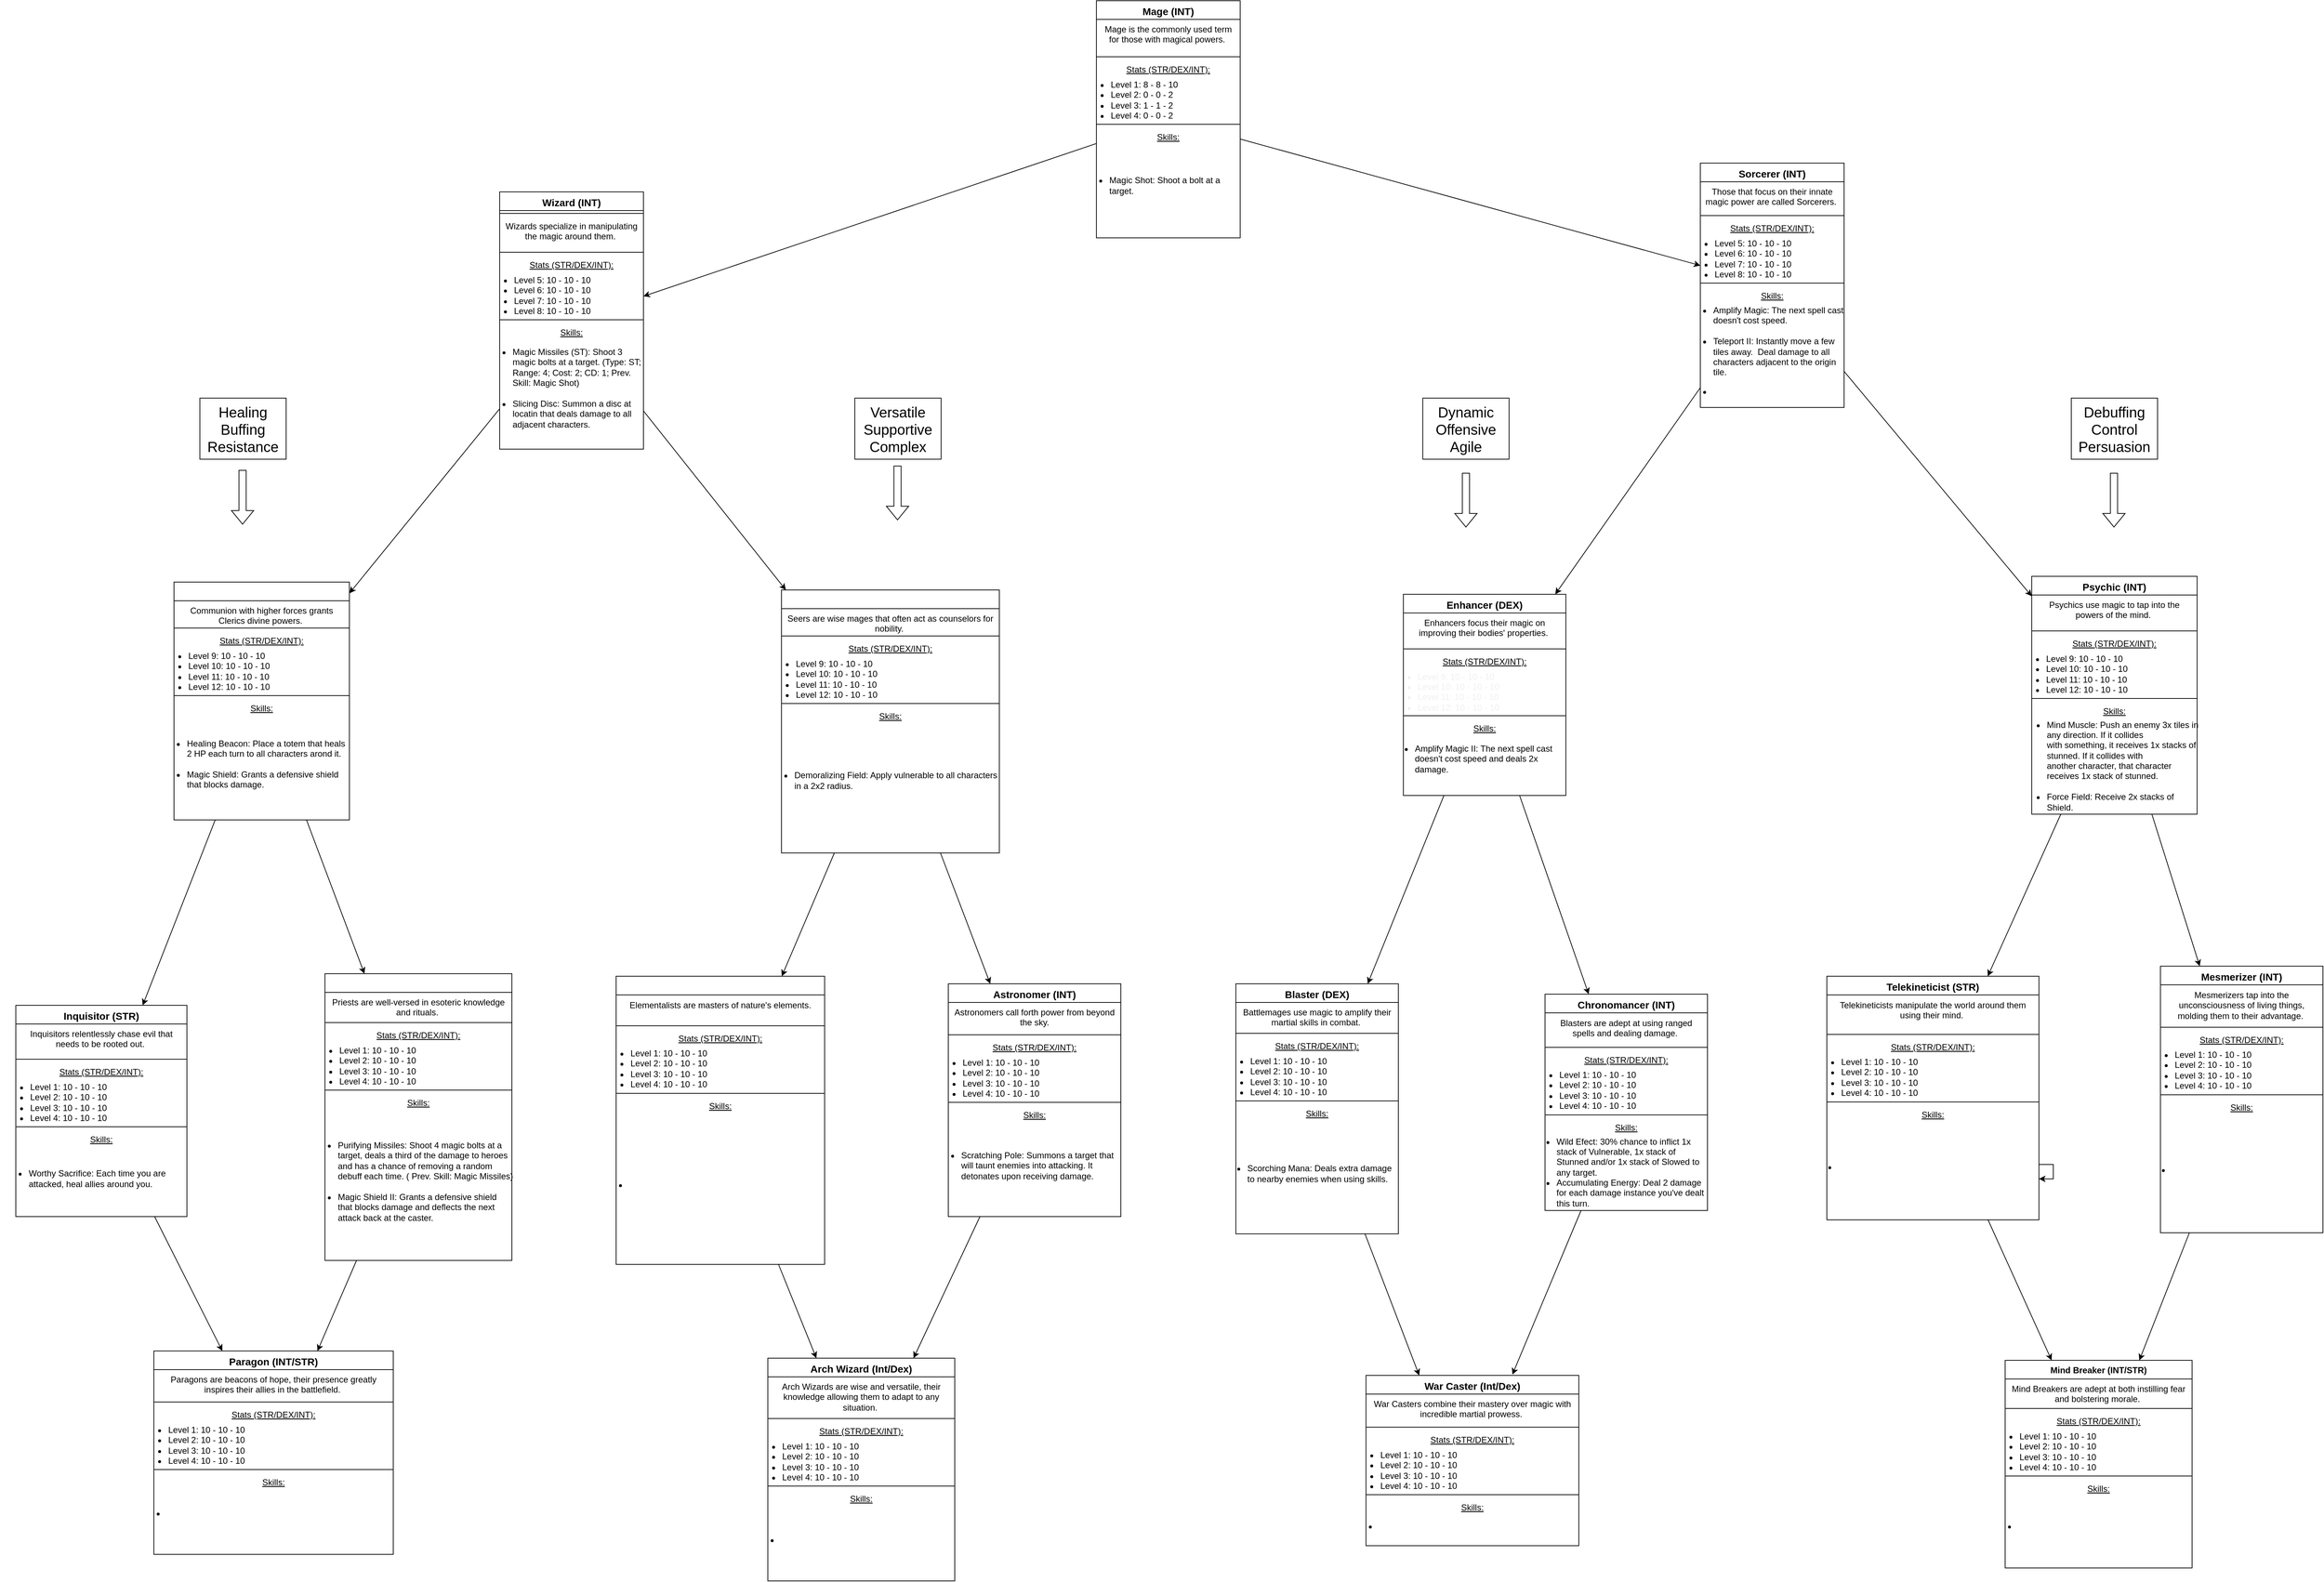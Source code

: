 <mxfile version="24.2.5" type="device">
  <diagram id="C5RBs43oDa-KdzZeNtuy" name="Page-1">
    <mxGraphModel dx="2062" dy="476" grid="0" gridSize="10" guides="1" tooltips="1" connect="1" arrows="1" fold="1" page="1" pageScale="1" pageWidth="827" pageHeight="1169" math="0" shadow="0">
      <root>
        <mxCell id="WIyWlLk6GJQsqaUBKTNV-0" />
        <mxCell id="WIyWlLk6GJQsqaUBKTNV-1" parent="WIyWlLk6GJQsqaUBKTNV-0" />
        <mxCell id="zkfFHV4jXpPFQw0GAbJ--0" value="Mage (INT)" style="swimlane;fontStyle=1;align=center;verticalAlign=top;childLayout=stackLayout;horizontal=1;startSize=26;horizontalStack=0;resizeParent=1;resizeLast=0;collapsible=1;marginBottom=0;rounded=0;shadow=0;strokeWidth=1;fontSize=14;" parent="WIyWlLk6GJQsqaUBKTNV-1" vertex="1">
          <mxGeometry x="-100" y="84" width="200" height="330" as="geometry">
            <mxRectangle x="230" y="140" width="160" height="26" as="alternateBounds" />
          </mxGeometry>
        </mxCell>
        <mxCell id="u42fgVE65Rf_uUiQ0a6k-40" value="Mage is the commonly used term for those with magical powers. " style="text;align=center;verticalAlign=top;spacingLeft=4;spacingRight=4;overflow=hidden;rotatable=0;points=[[0,0.5],[1,0.5]];portConstraint=eastwest;rounded=0;fillColor=none;fontStyle=0;whiteSpace=wrap;" parent="zkfFHV4jXpPFQw0GAbJ--0" vertex="1">
          <mxGeometry y="26" width="200" height="48" as="geometry" />
        </mxCell>
        <mxCell id="u42fgVE65Rf_uUiQ0a6k-41" value="" style="line;html=1;strokeWidth=1;align=left;verticalAlign=middle;spacingTop=-1;spacingLeft=3;spacingRight=3;rotatable=0;labelPosition=right;points=[];portConstraint=eastwest;" parent="zkfFHV4jXpPFQw0GAbJ--0" vertex="1">
          <mxGeometry y="74" width="200" height="8" as="geometry" />
        </mxCell>
        <mxCell id="zkfFHV4jXpPFQw0GAbJ--1" value="Stats (STR/DEX/INT):&#xa;" style="text;align=center;verticalAlign=top;spacingLeft=4;spacingRight=4;overflow=hidden;rotatable=0;points=[[0,0.5],[1,0.5]];portConstraint=eastwest;rounded=0;fillColor=none;fontStyle=4" parent="zkfFHV4jXpPFQw0GAbJ--0" vertex="1">
          <mxGeometry y="82" width="200" height="26" as="geometry" />
        </mxCell>
        <mxCell id="u42fgVE65Rf_uUiQ0a6k-28" value="&lt;ul&gt;&lt;li&gt;Level 1: 8 - 8 - 10&lt;/li&gt;&lt;li&gt;Level 2: 0 - 0 - 2&lt;/li&gt;&lt;li&gt;Level 3:&amp;nbsp;1 - 1 - 2&lt;/li&gt;&lt;li&gt;Level 4: 0 - 0 - 2&lt;/li&gt;&lt;/ul&gt;" style="text;strokeColor=none;fillColor=none;html=1;whiteSpace=wrap;verticalAlign=middle;overflow=hidden;spacingTop=-13;spacingLeft=-22;" parent="zkfFHV4jXpPFQw0GAbJ--0" vertex="1">
          <mxGeometry y="108" width="200" height="60" as="geometry" />
        </mxCell>
        <mxCell id="zkfFHV4jXpPFQw0GAbJ--4" value="" style="line;html=1;strokeWidth=1;align=left;verticalAlign=middle;spacingTop=-1;spacingLeft=3;spacingRight=3;rotatable=0;labelPosition=right;points=[];portConstraint=eastwest;" parent="zkfFHV4jXpPFQw0GAbJ--0" vertex="1">
          <mxGeometry y="168" width="200" height="8" as="geometry" />
        </mxCell>
        <mxCell id="u42fgVE65Rf_uUiQ0a6k-29" value="Skills:" style="text;align=center;verticalAlign=top;spacingLeft=4;spacingRight=4;overflow=hidden;rotatable=0;points=[[0,0.5],[1,0.5]];portConstraint=eastwest;rounded=0;fillColor=none;fontStyle=4" parent="zkfFHV4jXpPFQw0GAbJ--0" vertex="1">
          <mxGeometry y="176" width="200" height="26" as="geometry" />
        </mxCell>
        <mxCell id="u42fgVE65Rf_uUiQ0a6k-30" value="&lt;ul&gt;&lt;li&gt;Magic Shot: Shoot a bolt at a target.&lt;/li&gt;&lt;/ul&gt;" style="text;strokeColor=none;fillColor=none;html=1;whiteSpace=wrap;verticalAlign=middle;overflow=hidden;spacingTop=-13;spacingLeft=-22;spacing=0;" parent="zkfFHV4jXpPFQw0GAbJ--0" vertex="1">
          <mxGeometry y="202" width="200" height="122" as="geometry" />
        </mxCell>
        <mxCell id="u42fgVE65Rf_uUiQ0a6k-38" value="" style="endArrow=classic;html=1;rounded=0;" parent="WIyWlLk6GJQsqaUBKTNV-1" source="zkfFHV4jXpPFQw0GAbJ--0" target="u42fgVE65Rf_uUiQ0a6k-42" edge="1">
          <mxGeometry width="50" height="50" relative="1" as="geometry">
            <mxPoint x="190" y="460" as="sourcePoint" />
            <mxPoint x="202.647" y="460" as="targetPoint" />
          </mxGeometry>
        </mxCell>
        <mxCell id="u42fgVE65Rf_uUiQ0a6k-42" value="Wizard (INT)" style="swimlane;fontStyle=1;align=center;verticalAlign=top;childLayout=stackLayout;horizontal=1;startSize=26;horizontalStack=0;resizeParent=1;resizeLast=0;collapsible=1;marginBottom=0;rounded=0;shadow=0;strokeWidth=1;fontSize=14;" parent="WIyWlLk6GJQsqaUBKTNV-1" vertex="1">
          <mxGeometry x="-930" y="350" width="200" height="358" as="geometry">
            <mxRectangle x="230" y="140" width="160" height="26" as="alternateBounds" />
          </mxGeometry>
        </mxCell>
        <mxCell id="u42fgVE65Rf_uUiQ0a6k-44" value="" style="line;html=1;strokeWidth=1;align=left;verticalAlign=middle;spacingTop=-1;spacingLeft=3;spacingRight=3;rotatable=0;labelPosition=right;points=[];portConstraint=eastwest;" parent="u42fgVE65Rf_uUiQ0a6k-42" vertex="1">
          <mxGeometry y="26" width="200" height="8" as="geometry" />
        </mxCell>
        <mxCell id="u42fgVE65Rf_uUiQ0a6k-43" value="Wizards specialize in manipulating the magic around them. " style="text;align=center;verticalAlign=top;spacingLeft=4;spacingRight=4;overflow=hidden;rotatable=0;points=[[0,0.5],[1,0.5]];portConstraint=eastwest;rounded=0;fillColor=none;fontStyle=0;whiteSpace=wrap;" parent="u42fgVE65Rf_uUiQ0a6k-42" vertex="1">
          <mxGeometry y="34" width="200" height="46" as="geometry" />
        </mxCell>
        <mxCell id="u42fgVE65Rf_uUiQ0a6k-248" value="" style="line;html=1;strokeWidth=1;align=left;verticalAlign=middle;spacingTop=-1;spacingLeft=3;spacingRight=3;rotatable=0;labelPosition=right;points=[];portConstraint=eastwest;" parent="u42fgVE65Rf_uUiQ0a6k-42" vertex="1">
          <mxGeometry y="80" width="200" height="8" as="geometry" />
        </mxCell>
        <mxCell id="u42fgVE65Rf_uUiQ0a6k-45" value="Stats (STR/DEX/INT):&#xa;" style="text;align=center;verticalAlign=top;spacingLeft=4;spacingRight=4;overflow=hidden;rotatable=0;points=[[0,0.5],[1,0.5]];portConstraint=eastwest;rounded=0;fillColor=none;fontStyle=4" parent="u42fgVE65Rf_uUiQ0a6k-42" vertex="1">
          <mxGeometry y="88" width="200" height="26" as="geometry" />
        </mxCell>
        <mxCell id="u42fgVE65Rf_uUiQ0a6k-46" value="&lt;ul&gt;&lt;li&gt;Level 5: 10 - 10 - 10&lt;/li&gt;&lt;li&gt;Level 6:&amp;nbsp;10 - 10 - 10&lt;/li&gt;&lt;li&gt;Level 7:&amp;nbsp;10 - 10 - 10&lt;/li&gt;&lt;li&gt;Level 8:&amp;nbsp;10 - 10 - 10&lt;/li&gt;&lt;/ul&gt;" style="text;strokeColor=none;fillColor=none;html=1;whiteSpace=wrap;verticalAlign=middle;overflow=hidden;spacingTop=-13;spacingLeft=-22;" parent="u42fgVE65Rf_uUiQ0a6k-42" vertex="1">
          <mxGeometry y="114" width="200" height="60" as="geometry" />
        </mxCell>
        <mxCell id="u42fgVE65Rf_uUiQ0a6k-47" value="" style="line;html=1;strokeWidth=1;align=left;verticalAlign=middle;spacingTop=-1;spacingLeft=3;spacingRight=3;rotatable=0;labelPosition=right;points=[];portConstraint=eastwest;" parent="u42fgVE65Rf_uUiQ0a6k-42" vertex="1">
          <mxGeometry y="174" width="200" height="8" as="geometry" />
        </mxCell>
        <mxCell id="u42fgVE65Rf_uUiQ0a6k-48" value="Skills:" style="text;align=center;verticalAlign=top;spacingLeft=4;spacingRight=4;overflow=hidden;rotatable=0;points=[[0,0.5],[1,0.5]];portConstraint=eastwest;rounded=0;fillColor=none;fontStyle=4" parent="u42fgVE65Rf_uUiQ0a6k-42" vertex="1">
          <mxGeometry y="182" width="200" height="26" as="geometry" />
        </mxCell>
        <mxCell id="u42fgVE65Rf_uUiQ0a6k-49" value="&lt;ul&gt;&lt;li&gt;Magic Missiles (ST): Shoot 3 magic bolts at a target. (Type: ST; Range: 4; Cost: 2; CD: 1; Prev. Skill: Magic Shot)&lt;/li&gt;&lt;br/&gt;&lt;li&gt;Slicing Disc: Summon a disc at locatin that deals damage to all adjacent characters.&lt;/li&gt;&lt;/ul&gt;" style="text;strokeColor=none;fillColor=none;html=1;whiteSpace=wrap;verticalAlign=middle;overflow=hidden;spacingTop=-13;spacingLeft=-22;spacing=0;" parent="u42fgVE65Rf_uUiQ0a6k-42" vertex="1">
          <mxGeometry y="208" width="200" height="142" as="geometry" />
        </mxCell>
        <mxCell id="u42fgVE65Rf_uUiQ0a6k-50" value="Sorcerer (INT)" style="swimlane;fontStyle=1;align=center;verticalAlign=top;childLayout=stackLayout;horizontal=1;startSize=26;horizontalStack=0;resizeParent=1;resizeLast=0;collapsible=1;marginBottom=0;rounded=0;shadow=0;strokeWidth=1;fontSize=14;" parent="WIyWlLk6GJQsqaUBKTNV-1" vertex="1">
          <mxGeometry x="740" y="310" width="200" height="340" as="geometry">
            <mxRectangle x="230" y="140" width="160" height="26" as="alternateBounds" />
          </mxGeometry>
        </mxCell>
        <mxCell id="u42fgVE65Rf_uUiQ0a6k-51" value="Those that focus on their innate magic power are called Sorcerers. " style="text;align=center;verticalAlign=top;spacingLeft=4;spacingRight=4;overflow=hidden;rotatable=0;points=[[0,0.5],[1,0.5]];portConstraint=eastwest;rounded=0;fillColor=none;fontStyle=0;whiteSpace=wrap;" parent="u42fgVE65Rf_uUiQ0a6k-50" vertex="1">
          <mxGeometry y="26" width="200" height="43" as="geometry" />
        </mxCell>
        <mxCell id="u42fgVE65Rf_uUiQ0a6k-52" value="" style="line;html=1;strokeWidth=1;align=left;verticalAlign=middle;spacingTop=-1;spacingLeft=3;spacingRight=3;rotatable=0;labelPosition=right;points=[];portConstraint=eastwest;" parent="u42fgVE65Rf_uUiQ0a6k-50" vertex="1">
          <mxGeometry y="69" width="200" height="8" as="geometry" />
        </mxCell>
        <mxCell id="u42fgVE65Rf_uUiQ0a6k-53" value="Stats (STR/DEX/INT):&#xa;" style="text;align=center;verticalAlign=top;spacingLeft=4;spacingRight=4;overflow=hidden;rotatable=0;points=[[0,0.5],[1,0.5]];portConstraint=eastwest;rounded=0;fillColor=none;fontStyle=4" parent="u42fgVE65Rf_uUiQ0a6k-50" vertex="1">
          <mxGeometry y="77" width="200" height="26" as="geometry" />
        </mxCell>
        <mxCell id="u42fgVE65Rf_uUiQ0a6k-54" value="&lt;ul&gt;&lt;li&gt;Level 5: 10 - 10 - 10&lt;/li&gt;&lt;li&gt;Level 6:&amp;nbsp;10 - 10 - 10&lt;/li&gt;&lt;li&gt;Level 7:&amp;nbsp;10 - 10 - 10&lt;/li&gt;&lt;li&gt;Level 8:&amp;nbsp;10 - 10 - 10&lt;/li&gt;&lt;/ul&gt;" style="text;strokeColor=none;fillColor=none;html=1;whiteSpace=wrap;verticalAlign=middle;overflow=hidden;spacingTop=-13;spacingLeft=-22;" parent="u42fgVE65Rf_uUiQ0a6k-50" vertex="1">
          <mxGeometry y="103" width="200" height="60" as="geometry" />
        </mxCell>
        <mxCell id="u42fgVE65Rf_uUiQ0a6k-55" value="" style="line;html=1;strokeWidth=1;align=left;verticalAlign=middle;spacingTop=-1;spacingLeft=3;spacingRight=3;rotatable=0;labelPosition=right;points=[];portConstraint=eastwest;" parent="u42fgVE65Rf_uUiQ0a6k-50" vertex="1">
          <mxGeometry y="163" width="200" height="8" as="geometry" />
        </mxCell>
        <mxCell id="u42fgVE65Rf_uUiQ0a6k-56" value="Skills:" style="text;align=center;verticalAlign=top;spacingLeft=4;spacingRight=4;overflow=hidden;rotatable=0;points=[[0,0.5],[1,0.5]];portConstraint=eastwest;rounded=0;fillColor=none;fontStyle=4" parent="u42fgVE65Rf_uUiQ0a6k-50" vertex="1">
          <mxGeometry y="171" width="200" height="26" as="geometry" />
        </mxCell>
        <mxCell id="u42fgVE65Rf_uUiQ0a6k-57" value="&lt;ul&gt;&lt;li&gt;Amplify Magic: The next spell cast doesn&#39;t cost speed.&lt;/li&gt;&lt;br&gt;&lt;li&gt;Teleport II: Instantly move a few tiles away.&amp;nbsp; Deal damage to all characters adjacent&amp;nbsp;to the origin tile.&lt;/li&gt;&lt;/ul&gt;&lt;ul&gt;&lt;li&gt;&lt;br&gt;&lt;/li&gt;&lt;/ul&gt;" style="text;strokeColor=none;fillColor=none;html=1;whiteSpace=wrap;verticalAlign=middle;overflow=hidden;spacingTop=-13;spacingLeft=-22;spacing=0;" parent="u42fgVE65Rf_uUiQ0a6k-50" vertex="1">
          <mxGeometry y="197" width="200" height="140" as="geometry" />
        </mxCell>
        <mxCell id="u42fgVE65Rf_uUiQ0a6k-58" value="" style="endArrow=classic;html=1;rounded=0;" parent="WIyWlLk6GJQsqaUBKTNV-1" source="zkfFHV4jXpPFQw0GAbJ--0" target="u42fgVE65Rf_uUiQ0a6k-50" edge="1">
          <mxGeometry width="50" height="50" relative="1" as="geometry">
            <mxPoint x="500" y="320" as="sourcePoint" />
            <mxPoint x="550" y="270" as="targetPoint" />
          </mxGeometry>
        </mxCell>
        <mxCell id="u42fgVE65Rf_uUiQ0a6k-59" value="Cleric (STR)" style="swimlane;fontStyle=1;align=center;verticalAlign=top;childLayout=stackLayout;horizontal=1;startSize=26;horizontalStack=0;resizeParent=1;resizeLast=0;collapsible=1;marginBottom=0;rounded=0;shadow=0;strokeWidth=1;fontSize=14;fontColor=#ffffff;" parent="WIyWlLk6GJQsqaUBKTNV-1" vertex="1">
          <mxGeometry x="-1383" y="893" width="244" height="331" as="geometry">
            <mxRectangle x="230" y="140" width="160" height="26" as="alternateBounds" />
          </mxGeometry>
        </mxCell>
        <mxCell id="u42fgVE65Rf_uUiQ0a6k-60" value="Communion with higher forces grants Clerics divine powers. " style="text;align=center;verticalAlign=top;spacingLeft=4;spacingRight=4;overflow=hidden;rotatable=0;points=[[0,0.5],[1,0.5]];portConstraint=eastwest;rounded=0;fillColor=none;fontStyle=0;whiteSpace=wrap;" parent="u42fgVE65Rf_uUiQ0a6k-59" vertex="1">
          <mxGeometry y="26" width="244" height="34" as="geometry" />
        </mxCell>
        <mxCell id="u42fgVE65Rf_uUiQ0a6k-61" value="" style="line;html=1;strokeWidth=1;align=left;verticalAlign=middle;spacingTop=-1;spacingLeft=3;spacingRight=3;rotatable=0;labelPosition=right;points=[];portConstraint=eastwest;" parent="u42fgVE65Rf_uUiQ0a6k-59" vertex="1">
          <mxGeometry y="60" width="244" height="8" as="geometry" />
        </mxCell>
        <mxCell id="u42fgVE65Rf_uUiQ0a6k-62" value="Stats (STR/DEX/INT):&#xa;" style="text;align=center;verticalAlign=top;spacingLeft=4;spacingRight=4;overflow=hidden;rotatable=0;points=[[0,0.5],[1,0.5]];portConstraint=eastwest;rounded=0;fillColor=none;fontStyle=4" parent="u42fgVE65Rf_uUiQ0a6k-59" vertex="1">
          <mxGeometry y="68" width="244" height="26" as="geometry" />
        </mxCell>
        <mxCell id="u42fgVE65Rf_uUiQ0a6k-63" value="&lt;ul&gt;&lt;li&gt;Level 9: 10 - 10 - 10&lt;/li&gt;&lt;li&gt;Level 10:&amp;nbsp;10 - 10 - 10&lt;/li&gt;&lt;li&gt;Level 11: 10 - 10 - 10&lt;/li&gt;&lt;li&gt;Level 12:&amp;nbsp;10 - 10 - 10&lt;/li&gt;&lt;/ul&gt;" style="text;strokeColor=none;fillColor=none;html=1;whiteSpace=wrap;verticalAlign=middle;overflow=hidden;spacingTop=-13;spacingLeft=-22;" parent="u42fgVE65Rf_uUiQ0a6k-59" vertex="1">
          <mxGeometry y="94" width="244" height="60" as="geometry" />
        </mxCell>
        <mxCell id="u42fgVE65Rf_uUiQ0a6k-64" value="" style="line;html=1;strokeWidth=1;align=left;verticalAlign=middle;spacingTop=-1;spacingLeft=3;spacingRight=3;rotatable=0;labelPosition=right;points=[];portConstraint=eastwest;" parent="u42fgVE65Rf_uUiQ0a6k-59" vertex="1">
          <mxGeometry y="154" width="244" height="8" as="geometry" />
        </mxCell>
        <mxCell id="u42fgVE65Rf_uUiQ0a6k-65" value="Skills:" style="text;align=center;verticalAlign=top;spacingLeft=4;spacingRight=4;overflow=hidden;rotatable=0;points=[[0,0.5],[1,0.5]];portConstraint=eastwest;rounded=0;fillColor=none;fontStyle=4" parent="u42fgVE65Rf_uUiQ0a6k-59" vertex="1">
          <mxGeometry y="162" width="244" height="26" as="geometry" />
        </mxCell>
        <mxCell id="u42fgVE65Rf_uUiQ0a6k-66" value="&lt;ul&gt;&lt;li&gt;Healing Beacon: Place a totem that heals 2 HP each turn to all characters arond it.&lt;/li&gt;&lt;br&gt;&lt;li&gt;Magic Shield: Grants a defensive shield that blocks damage.&lt;/li&gt;&lt;/ul&gt;" style="text;strokeColor=none;fillColor=none;html=1;whiteSpace=wrap;verticalAlign=middle;overflow=hidden;spacingTop=-13;spacingLeft=-22;spacing=0;" parent="u42fgVE65Rf_uUiQ0a6k-59" vertex="1">
          <mxGeometry y="188" width="244" height="143" as="geometry" />
        </mxCell>
        <mxCell id="u42fgVE65Rf_uUiQ0a6k-67" value="" style="endArrow=classic;html=1;rounded=0;" parent="WIyWlLk6GJQsqaUBKTNV-1" source="u42fgVE65Rf_uUiQ0a6k-42" target="u42fgVE65Rf_uUiQ0a6k-59" edge="1">
          <mxGeometry width="50" height="50" relative="1" as="geometry">
            <mxPoint x="-400" y="660" as="sourcePoint" />
            <mxPoint x="-341.121" y="1000" as="targetPoint" />
          </mxGeometry>
        </mxCell>
        <mxCell id="u42fgVE65Rf_uUiQ0a6k-68" value="Seer (INT)" style="swimlane;fontStyle=1;align=center;verticalAlign=top;childLayout=stackLayout;horizontal=1;startSize=26;horizontalStack=0;resizeParent=1;resizeLast=0;collapsible=1;marginBottom=0;rounded=0;shadow=0;strokeWidth=1;fontSize=14;fontColor=#ffffff;" parent="WIyWlLk6GJQsqaUBKTNV-1" vertex="1">
          <mxGeometry x="-538" y="904" width="303" height="366" as="geometry">
            <mxRectangle x="230" y="140" width="160" height="26" as="alternateBounds" />
          </mxGeometry>
        </mxCell>
        <mxCell id="u42fgVE65Rf_uUiQ0a6k-69" value="Seers are wise mages that often act as counselors for nobility. " style="text;align=center;verticalAlign=top;spacingLeft=4;spacingRight=4;overflow=hidden;rotatable=0;points=[[0,0.5],[1,0.5]];portConstraint=eastwest;rounded=0;fillColor=none;fontStyle=0;whiteSpace=wrap;" parent="u42fgVE65Rf_uUiQ0a6k-68" vertex="1">
          <mxGeometry y="26" width="303" height="34" as="geometry" />
        </mxCell>
        <mxCell id="u42fgVE65Rf_uUiQ0a6k-70" value="" style="line;html=1;strokeWidth=1;align=left;verticalAlign=middle;spacingTop=-1;spacingLeft=3;spacingRight=3;rotatable=0;labelPosition=right;points=[];portConstraint=eastwest;" parent="u42fgVE65Rf_uUiQ0a6k-68" vertex="1">
          <mxGeometry y="60" width="303" height="8" as="geometry" />
        </mxCell>
        <mxCell id="u42fgVE65Rf_uUiQ0a6k-71" value="Stats (STR/DEX/INT):&#xa;" style="text;align=center;verticalAlign=top;spacingLeft=4;spacingRight=4;overflow=hidden;rotatable=0;points=[[0,0.5],[1,0.5]];portConstraint=eastwest;rounded=0;fillColor=none;fontStyle=4" parent="u42fgVE65Rf_uUiQ0a6k-68" vertex="1">
          <mxGeometry y="68" width="303" height="26" as="geometry" />
        </mxCell>
        <mxCell id="u42fgVE65Rf_uUiQ0a6k-72" value="&lt;ul&gt;&lt;li&gt;Level 9: 10 - 10 - 10&lt;/li&gt;&lt;li&gt;Level 10:&amp;nbsp;10 - 10 - 10&lt;/li&gt;&lt;li&gt;Level 11: 10 - 10 - 10&lt;/li&gt;&lt;li&gt;Level 12:&amp;nbsp;10 - 10 - 10&lt;/li&gt;&lt;/ul&gt;" style="text;strokeColor=none;fillColor=none;html=1;whiteSpace=wrap;verticalAlign=middle;overflow=hidden;spacingTop=-13;spacingLeft=-22;" parent="u42fgVE65Rf_uUiQ0a6k-68" vertex="1">
          <mxGeometry y="94" width="303" height="60" as="geometry" />
        </mxCell>
        <mxCell id="u42fgVE65Rf_uUiQ0a6k-73" value="" style="line;html=1;strokeWidth=1;align=left;verticalAlign=middle;spacingTop=-1;spacingLeft=3;spacingRight=3;rotatable=0;labelPosition=right;points=[];portConstraint=eastwest;" parent="u42fgVE65Rf_uUiQ0a6k-68" vertex="1">
          <mxGeometry y="154" width="303" height="8" as="geometry" />
        </mxCell>
        <mxCell id="u42fgVE65Rf_uUiQ0a6k-74" value="Skills:" style="text;align=center;verticalAlign=top;spacingLeft=4;spacingRight=4;overflow=hidden;rotatable=0;points=[[0,0.5],[1,0.5]];portConstraint=eastwest;rounded=0;fillColor=none;fontStyle=4" parent="u42fgVE65Rf_uUiQ0a6k-68" vertex="1">
          <mxGeometry y="162" width="303" height="26" as="geometry" />
        </mxCell>
        <mxCell id="u42fgVE65Rf_uUiQ0a6k-75" value="&lt;ul&gt;&lt;li&gt;Demoralizing Field: Apply vulnerable to all characters in a 2x2 radius.&lt;br&gt;&lt;/li&gt;&lt;/ul&gt;" style="text;html=1;whiteSpace=wrap;verticalAlign=middle;overflow=hidden;spacingTop=-13;spacingLeft=-22;spacing=0;glass=0;shadow=0;textShadow=0;labelBackgroundColor=none;" parent="u42fgVE65Rf_uUiQ0a6k-68" vertex="1">
          <mxGeometry y="188" width="303" height="166" as="geometry" />
        </mxCell>
        <mxCell id="u42fgVE65Rf_uUiQ0a6k-86" value="" style="endArrow=classic;html=1;rounded=0;" parent="WIyWlLk6GJQsqaUBKTNV-1" source="u42fgVE65Rf_uUiQ0a6k-42" target="u42fgVE65Rf_uUiQ0a6k-68" edge="1">
          <mxGeometry width="50" height="50" relative="1" as="geometry">
            <mxPoint x="-50" y="920" as="sourcePoint" />
            <mxPoint y="870" as="targetPoint" />
          </mxGeometry>
        </mxCell>
        <mxCell id="u42fgVE65Rf_uUiQ0a6k-89" value="Enhancer (DEX)" style="swimlane;fontStyle=1;align=center;verticalAlign=top;childLayout=stackLayout;horizontal=1;startSize=26;horizontalStack=0;resizeParent=1;resizeLast=0;collapsible=1;marginBottom=0;rounded=0;shadow=0;strokeWidth=1;fontSize=14;" parent="WIyWlLk6GJQsqaUBKTNV-1" vertex="1">
          <mxGeometry x="327" y="910" width="226" height="280" as="geometry">
            <mxRectangle x="230" y="140" width="160" height="26" as="alternateBounds" />
          </mxGeometry>
        </mxCell>
        <mxCell id="u42fgVE65Rf_uUiQ0a6k-90" value="Enhancers focus their magic on improving their bodies&#39; properties. " style="text;align=center;verticalAlign=top;spacingLeft=4;spacingRight=4;overflow=hidden;rotatable=0;points=[[0,0.5],[1,0.5]];portConstraint=eastwest;rounded=0;fillColor=none;fontStyle=0;whiteSpace=wrap;" parent="u42fgVE65Rf_uUiQ0a6k-89" vertex="1">
          <mxGeometry y="26" width="226" height="46" as="geometry" />
        </mxCell>
        <mxCell id="u42fgVE65Rf_uUiQ0a6k-91" value="" style="line;html=1;strokeWidth=1;align=left;verticalAlign=middle;spacingTop=-1;spacingLeft=3;spacingRight=3;rotatable=0;labelPosition=right;points=[];portConstraint=eastwest;" parent="u42fgVE65Rf_uUiQ0a6k-89" vertex="1">
          <mxGeometry y="72" width="226" height="8" as="geometry" />
        </mxCell>
        <mxCell id="u42fgVE65Rf_uUiQ0a6k-92" value="Stats (STR/DEX/INT):&#xa;" style="text;align=center;verticalAlign=top;spacingLeft=4;spacingRight=4;overflow=hidden;rotatable=0;points=[[0,0.5],[1,0.5]];portConstraint=eastwest;rounded=0;fillColor=none;fontStyle=4" parent="u42fgVE65Rf_uUiQ0a6k-89" vertex="1">
          <mxGeometry y="80" width="226" height="26" as="geometry" />
        </mxCell>
        <mxCell id="u42fgVE65Rf_uUiQ0a6k-93" value="&lt;ul style=&quot;border-color: rgb(0, 0, 0); color: rgb(240, 240, 240); font-family: Helvetica; font-size: 12px; font-style: normal; font-variant-ligatures: normal; font-variant-caps: normal; font-weight: 400; letter-spacing: normal; orphans: 2; text-align: left; text-indent: 0px; text-transform: none; widows: 2; word-spacing: 0px; -webkit-text-stroke-width: 0px; white-space: normal; text-decoration-thickness: initial; text-decoration-style: initial; text-decoration-color: initial;&quot;&gt;&lt;li style=&quot;border-color: rgb(0, 0, 0);&quot;&gt;Level 9: 10 - 10 - 10&lt;/li&gt;&lt;li style=&quot;border-color: rgb(0, 0, 0);&quot;&gt;Level 10:&amp;nbsp;10 - 10 - 10&lt;/li&gt;&lt;li style=&quot;border-color: rgb(0, 0, 0);&quot;&gt;Level 11: 10 - 10 - 10&lt;/li&gt;&lt;li style=&quot;border-color: rgb(0, 0, 0);&quot;&gt;Level 12:&amp;nbsp;10 - 10 - 10&lt;/li&gt;&lt;/ul&gt;" style="text;strokeColor=none;fillColor=none;html=1;whiteSpace=wrap;verticalAlign=middle;overflow=hidden;spacingTop=-13;spacingLeft=-22;labelBackgroundColor=none;" parent="u42fgVE65Rf_uUiQ0a6k-89" vertex="1">
          <mxGeometry y="106" width="226" height="59" as="geometry" />
        </mxCell>
        <mxCell id="u42fgVE65Rf_uUiQ0a6k-94" value="" style="line;html=1;strokeWidth=1;align=left;verticalAlign=middle;spacingTop=-1;spacingLeft=3;spacingRight=3;rotatable=0;labelPosition=right;points=[];portConstraint=eastwest;" parent="u42fgVE65Rf_uUiQ0a6k-89" vertex="1">
          <mxGeometry y="165" width="226" height="8" as="geometry" />
        </mxCell>
        <mxCell id="u42fgVE65Rf_uUiQ0a6k-95" value="Skills:" style="text;align=center;verticalAlign=top;spacingLeft=4;spacingRight=4;overflow=hidden;rotatable=0;points=[[0,0.5],[1,0.5]];portConstraint=eastwest;rounded=0;fillColor=none;fontStyle=4" parent="u42fgVE65Rf_uUiQ0a6k-89" vertex="1">
          <mxGeometry y="173" width="226" height="26" as="geometry" />
        </mxCell>
        <mxCell id="u42fgVE65Rf_uUiQ0a6k-96" value="&lt;ul&gt;&lt;li&gt;Amplify Magic II: The next spell cast doesn&#39;t cost speed and deals 2x damage.&lt;br&gt;&lt;/li&gt;&lt;/ul&gt;" style="text;strokeColor=none;fillColor=none;html=1;whiteSpace=wrap;verticalAlign=middle;overflow=hidden;spacingTop=-13;spacingLeft=-24;spacing=0;horizontal=1;labelBackgroundColor=none;labelBorderColor=none;" parent="u42fgVE65Rf_uUiQ0a6k-89" vertex="1">
          <mxGeometry y="199" width="226" height="72" as="geometry" />
        </mxCell>
        <mxCell id="u42fgVE65Rf_uUiQ0a6k-97" value="" style="endArrow=classic;html=1;rounded=0;" parent="WIyWlLk6GJQsqaUBKTNV-1" source="u42fgVE65Rf_uUiQ0a6k-50" target="u42fgVE65Rf_uUiQ0a6k-89" edge="1">
          <mxGeometry width="50" height="50" relative="1" as="geometry">
            <mxPoint x="450" y="740" as="sourcePoint" />
            <mxPoint x="500" y="690" as="targetPoint" />
          </mxGeometry>
        </mxCell>
        <mxCell id="u42fgVE65Rf_uUiQ0a6k-98" value="Psychic (INT)" style="swimlane;fontStyle=1;align=center;verticalAlign=top;childLayout=stackLayout;horizontal=1;startSize=26;horizontalStack=0;resizeParent=1;resizeLast=0;collapsible=1;marginBottom=0;rounded=0;shadow=0;strokeWidth=1;fontSize=14;" parent="WIyWlLk6GJQsqaUBKTNV-1" vertex="1">
          <mxGeometry x="1201" y="885" width="230" height="331" as="geometry">
            <mxRectangle x="230" y="140" width="160" height="26" as="alternateBounds" />
          </mxGeometry>
        </mxCell>
        <mxCell id="u42fgVE65Rf_uUiQ0a6k-99" value="Psychics use magic to tap into the powers of the mind. " style="text;align=center;verticalAlign=top;spacingLeft=4;spacingRight=4;overflow=hidden;rotatable=0;points=[[0,0.5],[1,0.5]];portConstraint=eastwest;rounded=0;fillColor=none;fontStyle=0;whiteSpace=wrap;" parent="u42fgVE65Rf_uUiQ0a6k-98" vertex="1">
          <mxGeometry y="26" width="230" height="46" as="geometry" />
        </mxCell>
        <mxCell id="u42fgVE65Rf_uUiQ0a6k-100" value="" style="line;html=1;strokeWidth=1;align=left;verticalAlign=middle;spacingTop=-1;spacingLeft=3;spacingRight=3;rotatable=0;labelPosition=right;points=[];portConstraint=eastwest;" parent="u42fgVE65Rf_uUiQ0a6k-98" vertex="1">
          <mxGeometry y="72" width="230" height="8" as="geometry" />
        </mxCell>
        <mxCell id="u42fgVE65Rf_uUiQ0a6k-101" value="Stats (STR/DEX/INT):&#xa;" style="text;align=center;verticalAlign=top;spacingLeft=4;spacingRight=4;overflow=hidden;rotatable=0;points=[[0,0.5],[1,0.5]];portConstraint=eastwest;rounded=0;fillColor=none;fontStyle=4" parent="u42fgVE65Rf_uUiQ0a6k-98" vertex="1">
          <mxGeometry y="80" width="230" height="26" as="geometry" />
        </mxCell>
        <mxCell id="u42fgVE65Rf_uUiQ0a6k-102" value="&lt;ul&gt;&lt;li&gt;Level 9: 10 - 10 - 10&lt;/li&gt;&lt;li&gt;Level 10:&amp;nbsp;10 - 10 - 10&lt;/li&gt;&lt;li&gt;Level 11: 10 - 10 - 10&lt;/li&gt;&lt;li&gt;Level 12:&amp;nbsp;10 - 10 - 10&lt;/li&gt;&lt;/ul&gt;" style="text;strokeColor=none;fillColor=none;html=1;whiteSpace=wrap;verticalAlign=middle;overflow=hidden;spacingTop=-13;spacingLeft=-22;" parent="u42fgVE65Rf_uUiQ0a6k-98" vertex="1">
          <mxGeometry y="106" width="230" height="60" as="geometry" />
        </mxCell>
        <mxCell id="u42fgVE65Rf_uUiQ0a6k-103" value="" style="line;html=1;strokeWidth=1;align=left;verticalAlign=middle;spacingTop=-1;spacingLeft=3;spacingRight=3;rotatable=0;labelPosition=right;points=[];portConstraint=eastwest;" parent="u42fgVE65Rf_uUiQ0a6k-98" vertex="1">
          <mxGeometry y="166" width="230" height="8" as="geometry" />
        </mxCell>
        <mxCell id="u42fgVE65Rf_uUiQ0a6k-104" value="Skills:" style="text;align=center;verticalAlign=top;spacingLeft=4;spacingRight=4;overflow=hidden;rotatable=0;points=[[0,0.5],[1,0.5]];portConstraint=eastwest;rounded=0;fillColor=none;fontStyle=4" parent="u42fgVE65Rf_uUiQ0a6k-98" vertex="1">
          <mxGeometry y="174" width="230" height="26" as="geometry" />
        </mxCell>
        <mxCell id="u42fgVE65Rf_uUiQ0a6k-105" value="&lt;ul&gt;&lt;li&gt;Mind Muscle: Push an enemy 3x tiles in any direction. If it collides&lt;br/&gt; with something, it receives 1x stacks of stunned. If it collides with &lt;br/&gt;another character, that character receives 1x stack of stunned.&lt;/li&gt;&lt;br/&gt;&lt;li&gt;Force Field: Receive 2x stacks of Shield.&lt;/li&gt;&lt;/ul&gt;" style="text;strokeColor=none;fillColor=none;html=1;whiteSpace=wrap;verticalAlign=middle;overflow=hidden;spacingTop=-13;spacingLeft=-19;spacing=0;" parent="u42fgVE65Rf_uUiQ0a6k-98" vertex="1">
          <mxGeometry y="200" width="230" height="131" as="geometry" />
        </mxCell>
        <mxCell id="u42fgVE65Rf_uUiQ0a6k-106" value="" style="endArrow=classic;html=1;rounded=0;" parent="WIyWlLk6GJQsqaUBKTNV-1" source="u42fgVE65Rf_uUiQ0a6k-50" target="u42fgVE65Rf_uUiQ0a6k-98" edge="1">
          <mxGeometry width="50" height="50" relative="1" as="geometry">
            <mxPoint x="1040" y="820" as="sourcePoint" />
            <mxPoint x="1090" y="770" as="targetPoint" />
          </mxGeometry>
        </mxCell>
        <mxCell id="u42fgVE65Rf_uUiQ0a6k-107" value="Inquisitor (STR)" style="swimlane;fontStyle=1;align=center;verticalAlign=top;childLayout=stackLayout;horizontal=1;startSize=26;horizontalStack=0;resizeParent=1;resizeLast=0;collapsible=1;marginBottom=0;rounded=0;shadow=0;strokeWidth=1;fontSize=14;" parent="WIyWlLk6GJQsqaUBKTNV-1" vertex="1">
          <mxGeometry x="-1603" y="1482" width="238" height="294" as="geometry">
            <mxRectangle x="230" y="140" width="160" height="26" as="alternateBounds" />
          </mxGeometry>
        </mxCell>
        <mxCell id="u42fgVE65Rf_uUiQ0a6k-108" value="Inquisitors relentlessly chase evil that needs to be rooted out. " style="text;align=center;verticalAlign=top;spacingLeft=4;spacingRight=4;overflow=hidden;rotatable=0;points=[[0,0.5],[1,0.5]];portConstraint=eastwest;rounded=0;fillColor=none;fontStyle=0;whiteSpace=wrap;" parent="u42fgVE65Rf_uUiQ0a6k-107" vertex="1">
          <mxGeometry y="26" width="238" height="45" as="geometry" />
        </mxCell>
        <mxCell id="u42fgVE65Rf_uUiQ0a6k-109" value="" style="line;html=1;strokeWidth=1;align=left;verticalAlign=middle;spacingTop=-1;spacingLeft=3;spacingRight=3;rotatable=0;labelPosition=right;points=[];portConstraint=eastwest;" parent="u42fgVE65Rf_uUiQ0a6k-107" vertex="1">
          <mxGeometry y="71" width="238" height="8" as="geometry" />
        </mxCell>
        <mxCell id="u42fgVE65Rf_uUiQ0a6k-110" value="Stats (STR/DEX/INT):&#xa;" style="text;align=center;verticalAlign=top;spacingLeft=4;spacingRight=4;overflow=hidden;rotatable=0;points=[[0,0.5],[1,0.5]];portConstraint=eastwest;rounded=0;fillColor=none;fontStyle=4" parent="u42fgVE65Rf_uUiQ0a6k-107" vertex="1">
          <mxGeometry y="79" width="238" height="26" as="geometry" />
        </mxCell>
        <mxCell id="u42fgVE65Rf_uUiQ0a6k-111" value="&lt;ul&gt;&lt;li&gt;Level 1: 10 - 10 - 10&lt;/li&gt;&lt;li&gt;Level 2:&amp;nbsp;10 - 10 - 10&lt;/li&gt;&lt;li&gt;Level 3:&amp;nbsp;10 - 10 - 10&lt;/li&gt;&lt;li&gt;Level 4:&amp;nbsp;10 - 10 - 10&lt;/li&gt;&lt;/ul&gt;" style="text;strokeColor=none;fillColor=none;html=1;whiteSpace=wrap;verticalAlign=middle;overflow=hidden;spacingTop=-13;spacingLeft=-22;" parent="u42fgVE65Rf_uUiQ0a6k-107" vertex="1">
          <mxGeometry y="105" width="238" height="60" as="geometry" />
        </mxCell>
        <mxCell id="u42fgVE65Rf_uUiQ0a6k-112" value="" style="line;html=1;strokeWidth=1;align=left;verticalAlign=middle;spacingTop=-1;spacingLeft=3;spacingRight=3;rotatable=0;labelPosition=right;points=[];portConstraint=eastwest;" parent="u42fgVE65Rf_uUiQ0a6k-107" vertex="1">
          <mxGeometry y="165" width="238" height="8" as="geometry" />
        </mxCell>
        <mxCell id="u42fgVE65Rf_uUiQ0a6k-113" value="Skills:" style="text;align=center;verticalAlign=top;spacingLeft=4;spacingRight=4;overflow=hidden;rotatable=0;points=[[0,0.5],[1,0.5]];portConstraint=eastwest;rounded=0;fillColor=none;fontStyle=4" parent="u42fgVE65Rf_uUiQ0a6k-107" vertex="1">
          <mxGeometry y="173" width="238" height="28" as="geometry" />
        </mxCell>
        <mxCell id="u42fgVE65Rf_uUiQ0a6k-114" value="&lt;ul&gt;&lt;li&gt;Worthy Sacrifice: Each time you are attacked, heal allies around you.&lt;/li&gt;&lt;/ul&gt;" style="text;strokeColor=none;fillColor=none;html=1;whiteSpace=wrap;verticalAlign=middle;overflow=hidden;spacingTop=-13;spacingLeft=-22;spacing=0;" parent="u42fgVE65Rf_uUiQ0a6k-107" vertex="1">
          <mxGeometry y="201" width="238" height="93" as="geometry" />
        </mxCell>
        <mxCell id="u42fgVE65Rf_uUiQ0a6k-115" value="" style="endArrow=classic;html=1;rounded=0;" parent="WIyWlLk6GJQsqaUBKTNV-1" source="u42fgVE65Rf_uUiQ0a6k-59" target="u42fgVE65Rf_uUiQ0a6k-107" edge="1">
          <mxGeometry width="50" height="50" relative="1" as="geometry">
            <mxPoint x="-1150" y="1170" as="sourcePoint" />
            <mxPoint x="-1100" y="1120" as="targetPoint" />
          </mxGeometry>
        </mxCell>
        <mxCell id="u42fgVE65Rf_uUiQ0a6k-125" value="Priest (INT)" style="swimlane;fontStyle=1;align=center;verticalAlign=top;childLayout=stackLayout;horizontal=1;startSize=26;horizontalStack=0;resizeParent=1;resizeLast=0;collapsible=1;marginBottom=0;rounded=0;shadow=0;strokeWidth=1;fontSize=14;fontColor=#ffffff;" parent="WIyWlLk6GJQsqaUBKTNV-1" vertex="1">
          <mxGeometry x="-1173" y="1438" width="260" height="399" as="geometry">
            <mxRectangle x="230" y="140" width="160" height="26" as="alternateBounds" />
          </mxGeometry>
        </mxCell>
        <mxCell id="u42fgVE65Rf_uUiQ0a6k-126" value="Priests are well-versed in esoteric knowledge and rituals. " style="text;align=center;verticalAlign=top;spacingLeft=4;spacingRight=4;overflow=hidden;rotatable=0;points=[[0,0.5],[1,0.5]];portConstraint=eastwest;rounded=0;fillColor=none;fontStyle=0;whiteSpace=wrap;" parent="u42fgVE65Rf_uUiQ0a6k-125" vertex="1">
          <mxGeometry y="26" width="260" height="38" as="geometry" />
        </mxCell>
        <mxCell id="u42fgVE65Rf_uUiQ0a6k-127" value="" style="line;html=1;strokeWidth=1;align=left;verticalAlign=middle;spacingTop=-1;spacingLeft=3;spacingRight=3;rotatable=0;labelPosition=right;points=[];portConstraint=eastwest;" parent="u42fgVE65Rf_uUiQ0a6k-125" vertex="1">
          <mxGeometry y="64" width="260" height="8" as="geometry" />
        </mxCell>
        <mxCell id="u42fgVE65Rf_uUiQ0a6k-128" value="Stats (STR/DEX/INT):&#xa;" style="text;align=center;verticalAlign=top;spacingLeft=4;spacingRight=4;overflow=hidden;rotatable=0;points=[[0,0.5],[1,0.5]];portConstraint=eastwest;rounded=0;fillColor=none;fontStyle=4" parent="u42fgVE65Rf_uUiQ0a6k-125" vertex="1">
          <mxGeometry y="72" width="260" height="26" as="geometry" />
        </mxCell>
        <mxCell id="u42fgVE65Rf_uUiQ0a6k-129" value="&lt;ul&gt;&lt;li&gt;Level 1: 10 - 10 - 10&lt;/li&gt;&lt;li&gt;Level 2:&amp;nbsp;10 - 10 - 10&lt;/li&gt;&lt;li&gt;Level 3:&amp;nbsp;10 - 10 - 10&lt;/li&gt;&lt;li&gt;Level 4:&amp;nbsp;10 - 10 - 10&lt;/li&gt;&lt;/ul&gt;" style="text;strokeColor=none;fillColor=none;html=1;whiteSpace=wrap;verticalAlign=middle;overflow=hidden;spacingTop=-13;spacingLeft=-22;" parent="u42fgVE65Rf_uUiQ0a6k-125" vertex="1">
          <mxGeometry y="98" width="260" height="60" as="geometry" />
        </mxCell>
        <mxCell id="u42fgVE65Rf_uUiQ0a6k-130" value="" style="line;html=1;strokeWidth=1;align=left;verticalAlign=middle;spacingTop=-1;spacingLeft=3;spacingRight=3;rotatable=0;labelPosition=right;points=[];portConstraint=eastwest;" parent="u42fgVE65Rf_uUiQ0a6k-125" vertex="1">
          <mxGeometry y="158" width="260" height="8" as="geometry" />
        </mxCell>
        <mxCell id="u42fgVE65Rf_uUiQ0a6k-131" value="Skills:" style="text;align=center;verticalAlign=top;spacingLeft=4;spacingRight=4;overflow=hidden;rotatable=0;points=[[0,0.5],[1,0.5]];portConstraint=eastwest;rounded=0;fillColor=none;fontStyle=4" parent="u42fgVE65Rf_uUiQ0a6k-125" vertex="1">
          <mxGeometry y="166" width="260" height="26" as="geometry" />
        </mxCell>
        <mxCell id="u42fgVE65Rf_uUiQ0a6k-132" value="&lt;ul&gt;&lt;li&gt;Purifying Missiles: Shoot 4 magic bolts at a target, deals a third of the damage to heroes and has a chance of removing a random debuff each time. (&amp;nbsp;Prev. Skill: Magic Missiles)&lt;/li&gt;&lt;br&gt;&lt;li&gt;Magic Shield II: Grants a defensive shield that blocks damage and deflects the next attack back at the caster.&lt;/li&gt;&lt;/ul&gt;" style="text;strokeColor=none;fillColor=none;html=1;whiteSpace=wrap;verticalAlign=middle;overflow=hidden;spacingTop=-13;spacingLeft=-22;spacing=0;" parent="u42fgVE65Rf_uUiQ0a6k-125" vertex="1">
          <mxGeometry y="192" width="260" height="207" as="geometry" />
        </mxCell>
        <mxCell id="u42fgVE65Rf_uUiQ0a6k-133" value="" style="endArrow=classic;html=1;rounded=0;" parent="WIyWlLk6GJQsqaUBKTNV-1" source="u42fgVE65Rf_uUiQ0a6k-59" target="u42fgVE65Rf_uUiQ0a6k-125" edge="1">
          <mxGeometry width="50" height="50" relative="1" as="geometry">
            <mxPoint x="-1017" y="1240" as="sourcePoint" />
            <mxPoint x="-1060" y="1325" as="targetPoint" />
          </mxGeometry>
        </mxCell>
        <mxCell id="u42fgVE65Rf_uUiQ0a6k-134" value="Elementalist (DEX)" style="swimlane;fontStyle=1;align=center;verticalAlign=top;childLayout=stackLayout;horizontal=1;startSize=26;horizontalStack=0;resizeParent=1;resizeLast=0;collapsible=1;marginBottom=0;rounded=0;shadow=0;strokeWidth=1;fontSize=14;fontColor=#ffffff;" parent="WIyWlLk6GJQsqaUBKTNV-1" vertex="1">
          <mxGeometry x="-768" y="1441.5" width="290" height="401" as="geometry">
            <mxRectangle x="230" y="140" width="160" height="26" as="alternateBounds" />
          </mxGeometry>
        </mxCell>
        <mxCell id="u42fgVE65Rf_uUiQ0a6k-135" value="Elementalists are masters of nature&#39;s elements." style="text;align=center;verticalAlign=top;spacingLeft=4;spacingRight=4;overflow=hidden;rotatable=0;points=[[0,0.5],[1,0.5]];portConstraint=eastwest;rounded=0;fillColor=none;fontStyle=0;whiteSpace=wrap;" parent="u42fgVE65Rf_uUiQ0a6k-134" vertex="1">
          <mxGeometry y="26" width="290" height="39" as="geometry" />
        </mxCell>
        <mxCell id="u42fgVE65Rf_uUiQ0a6k-136" value="" style="line;html=1;strokeWidth=1;align=left;verticalAlign=middle;spacingTop=-1;spacingLeft=3;spacingRight=3;rotatable=0;labelPosition=right;points=[];portConstraint=eastwest;" parent="u42fgVE65Rf_uUiQ0a6k-134" vertex="1">
          <mxGeometry y="65" width="290" height="8" as="geometry" />
        </mxCell>
        <mxCell id="u42fgVE65Rf_uUiQ0a6k-137" value="Stats (STR/DEX/INT):&#xa;" style="text;align=center;verticalAlign=top;spacingLeft=4;spacingRight=4;overflow=hidden;rotatable=0;points=[[0,0.5],[1,0.5]];portConstraint=eastwest;rounded=0;fillColor=none;fontStyle=4" parent="u42fgVE65Rf_uUiQ0a6k-134" vertex="1">
          <mxGeometry y="73" width="290" height="26" as="geometry" />
        </mxCell>
        <mxCell id="u42fgVE65Rf_uUiQ0a6k-138" value="&lt;ul&gt;&lt;li&gt;Level 1: 10 - 10 - 10&lt;/li&gt;&lt;li&gt;Level 2:&amp;nbsp;10 - 10 - 10&lt;/li&gt;&lt;li&gt;Level 3:&amp;nbsp;10 - 10 - 10&lt;/li&gt;&lt;li&gt;Level 4:&amp;nbsp;10 - 10 - 10&lt;/li&gt;&lt;/ul&gt;" style="text;strokeColor=none;fillColor=none;html=1;whiteSpace=wrap;verticalAlign=middle;overflow=hidden;spacingTop=-13;spacingLeft=-22;" parent="u42fgVE65Rf_uUiQ0a6k-134" vertex="1">
          <mxGeometry y="99" width="290" height="60" as="geometry" />
        </mxCell>
        <mxCell id="u42fgVE65Rf_uUiQ0a6k-139" value="" style="line;html=1;strokeWidth=1;align=left;verticalAlign=middle;spacingTop=-1;spacingLeft=3;spacingRight=3;rotatable=0;labelPosition=right;points=[];portConstraint=eastwest;" parent="u42fgVE65Rf_uUiQ0a6k-134" vertex="1">
          <mxGeometry y="159" width="290" height="8" as="geometry" />
        </mxCell>
        <mxCell id="u42fgVE65Rf_uUiQ0a6k-140" value="Skills:" style="text;align=center;verticalAlign=top;spacingLeft=4;spacingRight=4;overflow=hidden;rotatable=0;points=[[0,0.5],[1,0.5]];portConstraint=eastwest;rounded=0;fillColor=none;fontStyle=4" parent="u42fgVE65Rf_uUiQ0a6k-134" vertex="1">
          <mxGeometry y="167" width="290" height="26" as="geometry" />
        </mxCell>
        <mxCell id="u42fgVE65Rf_uUiQ0a6k-141" value="&lt;ul&gt;&lt;li&gt;&lt;br&gt;&lt;/li&gt;&lt;/ul&gt;" style="text;strokeColor=none;fillColor=none;html=1;whiteSpace=wrap;verticalAlign=middle;overflow=hidden;spacingTop=-13;spacingLeft=-22;spacing=0;" parent="u42fgVE65Rf_uUiQ0a6k-134" vertex="1">
          <mxGeometry y="193" width="290" height="208" as="geometry" />
        </mxCell>
        <mxCell id="u42fgVE65Rf_uUiQ0a6k-142" value="Astronomer (INT)" style="swimlane;fontStyle=1;align=center;verticalAlign=top;childLayout=stackLayout;horizontal=1;startSize=26;horizontalStack=0;resizeParent=1;resizeLast=0;collapsible=1;marginBottom=0;rounded=0;shadow=0;strokeWidth=1;fontSize=14;" parent="WIyWlLk6GJQsqaUBKTNV-1" vertex="1">
          <mxGeometry x="-306" y="1452" width="240" height="324" as="geometry">
            <mxRectangle x="230" y="140" width="160" height="26" as="alternateBounds" />
          </mxGeometry>
        </mxCell>
        <mxCell id="u42fgVE65Rf_uUiQ0a6k-143" value="Astronomers call forth power from beyond the sky." style="text;align=center;verticalAlign=top;spacingLeft=4;spacingRight=4;overflow=hidden;rotatable=0;points=[[0,0.5],[1,0.5]];portConstraint=eastwest;rounded=0;fillColor=none;fontStyle=0;whiteSpace=wrap;" parent="u42fgVE65Rf_uUiQ0a6k-142" vertex="1">
          <mxGeometry y="26" width="240" height="41" as="geometry" />
        </mxCell>
        <mxCell id="u42fgVE65Rf_uUiQ0a6k-144" value="" style="line;html=1;strokeWidth=1;align=left;verticalAlign=middle;spacingTop=-1;spacingLeft=3;spacingRight=3;rotatable=0;labelPosition=right;points=[];portConstraint=eastwest;" parent="u42fgVE65Rf_uUiQ0a6k-142" vertex="1">
          <mxGeometry y="67" width="240" height="8" as="geometry" />
        </mxCell>
        <mxCell id="u42fgVE65Rf_uUiQ0a6k-145" value="Stats (STR/DEX/INT):&#xa;" style="text;align=center;verticalAlign=top;spacingLeft=4;spacingRight=4;overflow=hidden;rotatable=0;points=[[0,0.5],[1,0.5]];portConstraint=eastwest;rounded=0;fillColor=none;fontStyle=4" parent="u42fgVE65Rf_uUiQ0a6k-142" vertex="1">
          <mxGeometry y="75" width="240" height="26" as="geometry" />
        </mxCell>
        <mxCell id="u42fgVE65Rf_uUiQ0a6k-146" value="&lt;ul&gt;&lt;li&gt;Level 1: 10 - 10 - 10&lt;/li&gt;&lt;li&gt;Level 2:&amp;nbsp;10 - 10 - 10&lt;/li&gt;&lt;li&gt;Level 3:&amp;nbsp;10 - 10 - 10&lt;/li&gt;&lt;li&gt;Level 4:&amp;nbsp;10 - 10 - 10&lt;/li&gt;&lt;/ul&gt;" style="text;strokeColor=none;fillColor=none;html=1;whiteSpace=wrap;verticalAlign=middle;overflow=hidden;spacingTop=-13;spacingLeft=-22;" parent="u42fgVE65Rf_uUiQ0a6k-142" vertex="1">
          <mxGeometry y="101" width="240" height="60" as="geometry" />
        </mxCell>
        <mxCell id="u42fgVE65Rf_uUiQ0a6k-147" value="" style="line;html=1;strokeWidth=1;align=left;verticalAlign=middle;spacingTop=-1;spacingLeft=3;spacingRight=3;rotatable=0;labelPosition=right;points=[];portConstraint=eastwest;" parent="u42fgVE65Rf_uUiQ0a6k-142" vertex="1">
          <mxGeometry y="161" width="240" height="8" as="geometry" />
        </mxCell>
        <mxCell id="u42fgVE65Rf_uUiQ0a6k-148" value="Skills:" style="text;align=center;verticalAlign=top;spacingLeft=4;spacingRight=4;overflow=hidden;rotatable=0;points=[[0,0.5],[1,0.5]];portConstraint=eastwest;rounded=0;fillColor=none;fontStyle=4" parent="u42fgVE65Rf_uUiQ0a6k-142" vertex="1">
          <mxGeometry y="169" width="240" height="26" as="geometry" />
        </mxCell>
        <mxCell id="u42fgVE65Rf_uUiQ0a6k-149" value="&lt;ul&gt;&lt;li&gt;Scratching Pole: Summons a target that will taunt enemies into attacking. It detonates upon receiving damage.&lt;br&gt;&lt;/li&gt;&lt;/ul&gt;" style="text;strokeColor=none;fillColor=none;html=1;whiteSpace=wrap;verticalAlign=middle;overflow=hidden;spacingTop=-13;spacingLeft=-22;spacing=0;" parent="u42fgVE65Rf_uUiQ0a6k-142" vertex="1">
          <mxGeometry y="195" width="240" height="129" as="geometry" />
        </mxCell>
        <mxCell id="u42fgVE65Rf_uUiQ0a6k-151" value="" style="endArrow=classic;html=1;rounded=0;" parent="WIyWlLk6GJQsqaUBKTNV-1" source="u42fgVE65Rf_uUiQ0a6k-68" target="u42fgVE65Rf_uUiQ0a6k-134" edge="1">
          <mxGeometry width="50" height="50" relative="1" as="geometry">
            <mxPoint x="-600" y="1250" as="sourcePoint" />
            <mxPoint x="-550" y="1200" as="targetPoint" />
          </mxGeometry>
        </mxCell>
        <mxCell id="u42fgVE65Rf_uUiQ0a6k-152" value="" style="endArrow=classic;html=1;rounded=0;" parent="WIyWlLk6GJQsqaUBKTNV-1" source="u42fgVE65Rf_uUiQ0a6k-68" target="u42fgVE65Rf_uUiQ0a6k-142" edge="1">
          <mxGeometry width="50" height="50" relative="1" as="geometry">
            <mxPoint x="-110" y="1260" as="sourcePoint" />
            <mxPoint x="-60" y="1210" as="targetPoint" />
          </mxGeometry>
        </mxCell>
        <mxCell id="u42fgVE65Rf_uUiQ0a6k-153" value="Blaster (DEX)" style="swimlane;fontStyle=1;align=center;verticalAlign=top;childLayout=stackLayout;horizontal=1;startSize=26;horizontalStack=0;resizeParent=1;resizeLast=0;collapsible=1;marginBottom=0;rounded=0;shadow=0;strokeWidth=1;fontSize=14;" parent="WIyWlLk6GJQsqaUBKTNV-1" vertex="1">
          <mxGeometry x="94" y="1452" width="226" height="348" as="geometry">
            <mxRectangle x="230" y="140" width="160" height="26" as="alternateBounds" />
          </mxGeometry>
        </mxCell>
        <mxCell id="u42fgVE65Rf_uUiQ0a6k-154" value="Battlemages use magic to amplify their martial skills in combat. " style="text;align=center;verticalAlign=top;spacingLeft=4;spacingRight=4;overflow=hidden;rotatable=0;points=[[0,0.5],[1,0.5]];portConstraint=eastwest;rounded=0;fillColor=none;fontStyle=0;whiteSpace=wrap;" parent="u42fgVE65Rf_uUiQ0a6k-153" vertex="1">
          <mxGeometry y="26" width="226" height="39" as="geometry" />
        </mxCell>
        <mxCell id="u42fgVE65Rf_uUiQ0a6k-155" value="" style="line;html=1;strokeWidth=1;align=left;verticalAlign=middle;spacingTop=-1;spacingLeft=3;spacingRight=3;rotatable=0;labelPosition=right;points=[];portConstraint=eastwest;" parent="u42fgVE65Rf_uUiQ0a6k-153" vertex="1">
          <mxGeometry y="65" width="226" height="8" as="geometry" />
        </mxCell>
        <mxCell id="u42fgVE65Rf_uUiQ0a6k-156" value="Stats (STR/DEX/INT):&#xa;" style="text;align=center;verticalAlign=top;spacingLeft=4;spacingRight=4;overflow=hidden;rotatable=0;points=[[0,0.5],[1,0.5]];portConstraint=eastwest;rounded=0;fillColor=none;fontStyle=4" parent="u42fgVE65Rf_uUiQ0a6k-153" vertex="1">
          <mxGeometry y="73" width="226" height="26" as="geometry" />
        </mxCell>
        <mxCell id="u42fgVE65Rf_uUiQ0a6k-157" value="&lt;ul&gt;&lt;li&gt;Level 1: 10 - 10 - 10&lt;/li&gt;&lt;li&gt;Level 2:&amp;nbsp;10 - 10 - 10&lt;/li&gt;&lt;li&gt;Level 3:&amp;nbsp;10 - 10 - 10&lt;/li&gt;&lt;li&gt;Level 4:&amp;nbsp;10 - 10 - 10&lt;/li&gt;&lt;/ul&gt;" style="text;strokeColor=none;fillColor=none;html=1;whiteSpace=wrap;verticalAlign=middle;overflow=hidden;spacingTop=-13;spacingLeft=-22;" parent="u42fgVE65Rf_uUiQ0a6k-153" vertex="1">
          <mxGeometry y="99" width="226" height="60" as="geometry" />
        </mxCell>
        <mxCell id="u42fgVE65Rf_uUiQ0a6k-158" value="" style="line;html=1;strokeWidth=1;align=left;verticalAlign=middle;spacingTop=-1;spacingLeft=3;spacingRight=3;rotatable=0;labelPosition=right;points=[];portConstraint=eastwest;" parent="u42fgVE65Rf_uUiQ0a6k-153" vertex="1">
          <mxGeometry y="159" width="226" height="8" as="geometry" />
        </mxCell>
        <mxCell id="u42fgVE65Rf_uUiQ0a6k-159" value="Skills:" style="text;align=center;verticalAlign=top;spacingLeft=4;spacingRight=4;overflow=hidden;rotatable=0;points=[[0,0.5],[1,0.5]];portConstraint=eastwest;rounded=0;fillColor=none;fontStyle=4" parent="u42fgVE65Rf_uUiQ0a6k-153" vertex="1">
          <mxGeometry y="167" width="226" height="26" as="geometry" />
        </mxCell>
        <mxCell id="u42fgVE65Rf_uUiQ0a6k-160" value="&lt;ul&gt;&lt;li&gt;Scorching Mana: Deals extra damage to nearby enemies when using skills.&lt;br&gt;&lt;/li&gt;&lt;/ul&gt;" style="text;strokeColor=none;fillColor=none;html=1;whiteSpace=wrap;verticalAlign=middle;overflow=hidden;spacingTop=-13;spacingLeft=-24;spacing=0;horizontal=1;labelBackgroundColor=none;labelBorderColor=none;" parent="u42fgVE65Rf_uUiQ0a6k-153" vertex="1">
          <mxGeometry y="193" width="226" height="155" as="geometry" />
        </mxCell>
        <mxCell id="u42fgVE65Rf_uUiQ0a6k-161" value="Chronomancer (INT)" style="swimlane;fontStyle=1;align=center;verticalAlign=top;childLayout=stackLayout;horizontal=1;startSize=26;horizontalStack=0;resizeParent=1;resizeLast=0;collapsible=1;marginBottom=0;rounded=0;shadow=0;strokeWidth=1;fontSize=14;" parent="WIyWlLk6GJQsqaUBKTNV-1" vertex="1">
          <mxGeometry x="524" y="1466.5" width="226" height="301" as="geometry">
            <mxRectangle x="230" y="140" width="160" height="26" as="alternateBounds" />
          </mxGeometry>
        </mxCell>
        <mxCell id="u42fgVE65Rf_uUiQ0a6k-162" value="Blasters are adept at using ranged spells and dealing damage. " style="text;align=center;verticalAlign=top;spacingLeft=4;spacingRight=4;overflow=hidden;rotatable=0;points=[[0,0.5],[1,0.5]];portConstraint=eastwest;rounded=0;fillColor=none;fontStyle=0;whiteSpace=wrap;" parent="u42fgVE65Rf_uUiQ0a6k-161" vertex="1">
          <mxGeometry y="26" width="226" height="44" as="geometry" />
        </mxCell>
        <mxCell id="u42fgVE65Rf_uUiQ0a6k-163" value="" style="line;html=1;strokeWidth=1;align=left;verticalAlign=middle;spacingTop=-1;spacingLeft=3;spacingRight=3;rotatable=0;labelPosition=right;points=[];portConstraint=eastwest;" parent="u42fgVE65Rf_uUiQ0a6k-161" vertex="1">
          <mxGeometry y="70" width="226" height="8" as="geometry" />
        </mxCell>
        <mxCell id="u42fgVE65Rf_uUiQ0a6k-164" value="Stats (STR/DEX/INT):&#xa;" style="text;align=center;verticalAlign=top;spacingLeft=4;spacingRight=4;overflow=hidden;rotatable=0;points=[[0,0.5],[1,0.5]];portConstraint=eastwest;rounded=0;fillColor=none;fontStyle=4" parent="u42fgVE65Rf_uUiQ0a6k-161" vertex="1">
          <mxGeometry y="78" width="226" height="26" as="geometry" />
        </mxCell>
        <mxCell id="u42fgVE65Rf_uUiQ0a6k-165" value="&lt;ul&gt;&lt;li&gt;Level 1: 10 - 10 - 10&lt;/li&gt;&lt;li&gt;Level 2:&amp;nbsp;10 - 10 - 10&lt;/li&gt;&lt;li&gt;Level 3:&amp;nbsp;10 - 10 - 10&lt;/li&gt;&lt;li&gt;Level 4:&amp;nbsp;10 - 10 - 10&lt;/li&gt;&lt;/ul&gt;" style="text;strokeColor=none;fillColor=none;html=1;whiteSpace=wrap;verticalAlign=middle;overflow=hidden;spacingTop=-13;spacingLeft=-22;" parent="u42fgVE65Rf_uUiQ0a6k-161" vertex="1">
          <mxGeometry y="104" width="226" height="60" as="geometry" />
        </mxCell>
        <mxCell id="u42fgVE65Rf_uUiQ0a6k-166" value="" style="line;html=1;strokeWidth=1;align=left;verticalAlign=middle;spacingTop=-1;spacingLeft=3;spacingRight=3;rotatable=0;labelPosition=right;points=[];portConstraint=eastwest;" parent="u42fgVE65Rf_uUiQ0a6k-161" vertex="1">
          <mxGeometry y="164" width="226" height="8" as="geometry" />
        </mxCell>
        <mxCell id="u42fgVE65Rf_uUiQ0a6k-167" value="Skills:" style="text;align=center;verticalAlign=top;spacingLeft=4;spacingRight=4;overflow=hidden;rotatable=0;points=[[0,0.5],[1,0.5]];portConstraint=eastwest;rounded=0;fillColor=none;fontStyle=4" parent="u42fgVE65Rf_uUiQ0a6k-161" vertex="1">
          <mxGeometry y="172" width="226" height="26" as="geometry" />
        </mxCell>
        <mxCell id="u42fgVE65Rf_uUiQ0a6k-168" value="&lt;ul&gt;&lt;li&gt;Wild Efect: 30% chance to inflict 1x stack of Vulnerable, 1x stack of Stunned and/or 1x stack of Slowed to any target.&lt;br&gt;&lt;/li&gt;&lt;li&gt;Accumulating Energy: Deal 2 damage for each damage instance you&#39;ve dealt this turn.&lt;/li&gt;&lt;/ul&gt;" style="text;strokeColor=none;fillColor=none;html=1;whiteSpace=wrap;verticalAlign=middle;overflow=hidden;spacingTop=-13;spacingLeft=-24;spacing=0;horizontal=1;labelBackgroundColor=none;labelBorderColor=none;" parent="u42fgVE65Rf_uUiQ0a6k-161" vertex="1">
          <mxGeometry y="198" width="226" height="103" as="geometry" />
        </mxCell>
        <mxCell id="u42fgVE65Rf_uUiQ0a6k-173" value="" style="endArrow=classic;html=1;rounded=0;" parent="WIyWlLk6GJQsqaUBKTNV-1" source="u42fgVE65Rf_uUiQ0a6k-89" target="u42fgVE65Rf_uUiQ0a6k-153" edge="1">
          <mxGeometry width="50" height="50" relative="1" as="geometry">
            <mxPoint x="110" y="1388" as="sourcePoint" />
            <mxPoint x="160" y="1338" as="targetPoint" />
          </mxGeometry>
        </mxCell>
        <mxCell id="u42fgVE65Rf_uUiQ0a6k-174" value="" style="endArrow=classic;html=1;rounded=0;" parent="WIyWlLk6GJQsqaUBKTNV-1" source="u42fgVE65Rf_uUiQ0a6k-89" target="u42fgVE65Rf_uUiQ0a6k-161" edge="1">
          <mxGeometry width="50" height="50" relative="1" as="geometry">
            <mxPoint x="789" y="1359" as="sourcePoint" />
            <mxPoint x="839" y="1309" as="targetPoint" />
          </mxGeometry>
        </mxCell>
        <mxCell id="u42fgVE65Rf_uUiQ0a6k-175" value="Telekineticist (STR)" style="swimlane;fontStyle=1;align=center;verticalAlign=top;childLayout=stackLayout;horizontal=1;startSize=26;horizontalStack=0;resizeParent=1;resizeLast=0;collapsible=1;marginBottom=0;rounded=0;shadow=0;strokeWidth=1;fontSize=14;" parent="WIyWlLk6GJQsqaUBKTNV-1" vertex="1">
          <mxGeometry x="916" y="1441.5" width="295" height="339" as="geometry">
            <mxRectangle x="230" y="140" width="160" height="26" as="alternateBounds" />
          </mxGeometry>
        </mxCell>
        <mxCell id="u42fgVE65Rf_uUiQ0a6k-176" value="Telekineticists manipulate the world around them using their mind. " style="text;align=center;verticalAlign=top;spacingLeft=4;spacingRight=4;overflow=hidden;rotatable=0;points=[[0,0.5],[1,0.5]];portConstraint=eastwest;rounded=0;fillColor=none;fontStyle=0;whiteSpace=wrap;" parent="u42fgVE65Rf_uUiQ0a6k-175" vertex="1">
          <mxGeometry y="26" width="295" height="51" as="geometry" />
        </mxCell>
        <mxCell id="u42fgVE65Rf_uUiQ0a6k-177" value="" style="line;html=1;strokeWidth=1;align=left;verticalAlign=middle;spacingTop=-1;spacingLeft=3;spacingRight=3;rotatable=0;labelPosition=right;points=[];portConstraint=eastwest;" parent="u42fgVE65Rf_uUiQ0a6k-175" vertex="1">
          <mxGeometry y="77" width="295" height="8" as="geometry" />
        </mxCell>
        <mxCell id="u42fgVE65Rf_uUiQ0a6k-178" value="Stats (STR/DEX/INT):&#xa;" style="text;align=center;verticalAlign=top;spacingLeft=4;spacingRight=4;overflow=hidden;rotatable=0;points=[[0,0.5],[1,0.5]];portConstraint=eastwest;rounded=0;fillColor=none;fontStyle=4" parent="u42fgVE65Rf_uUiQ0a6k-175" vertex="1">
          <mxGeometry y="85" width="295" height="26" as="geometry" />
        </mxCell>
        <mxCell id="u42fgVE65Rf_uUiQ0a6k-179" value="&lt;ul&gt;&lt;li&gt;Level 1: 10 - 10 - 10&lt;/li&gt;&lt;li&gt;Level 2:&amp;nbsp;10 - 10 - 10&lt;/li&gt;&lt;li&gt;Level 3:&amp;nbsp;10 - 10 - 10&lt;/li&gt;&lt;li&gt;Level 4:&amp;nbsp;10 - 10 - 10&lt;/li&gt;&lt;/ul&gt;" style="text;strokeColor=none;fillColor=none;html=1;whiteSpace=wrap;verticalAlign=middle;overflow=hidden;spacingTop=-13;spacingLeft=-22;" parent="u42fgVE65Rf_uUiQ0a6k-175" vertex="1">
          <mxGeometry y="111" width="295" height="60" as="geometry" />
        </mxCell>
        <mxCell id="u42fgVE65Rf_uUiQ0a6k-180" value="" style="line;html=1;strokeWidth=1;align=left;verticalAlign=middle;spacingTop=-1;spacingLeft=3;spacingRight=3;rotatable=0;labelPosition=right;points=[];portConstraint=eastwest;" parent="u42fgVE65Rf_uUiQ0a6k-175" vertex="1">
          <mxGeometry y="171" width="295" height="8" as="geometry" />
        </mxCell>
        <mxCell id="u42fgVE65Rf_uUiQ0a6k-181" value="Skills:" style="text;align=center;verticalAlign=top;spacingLeft=4;spacingRight=4;overflow=hidden;rotatable=0;points=[[0,0.5],[1,0.5]];portConstraint=eastwest;rounded=0;fillColor=none;fontStyle=4" parent="u42fgVE65Rf_uUiQ0a6k-175" vertex="1">
          <mxGeometry y="179" width="295" height="26" as="geometry" />
        </mxCell>
        <mxCell id="u42fgVE65Rf_uUiQ0a6k-182" value="&lt;ul&gt;&lt;li&gt;&lt;br&gt;&lt;/li&gt;&lt;/ul&gt;" style="text;strokeColor=none;fillColor=none;html=1;whiteSpace=wrap;verticalAlign=middle;overflow=hidden;spacingTop=-13;spacingLeft=-24;spacing=0;horizontal=1;labelBackgroundColor=none;labelBorderColor=none;" parent="u42fgVE65Rf_uUiQ0a6k-175" vertex="1">
          <mxGeometry y="205" width="295" height="134" as="geometry" />
        </mxCell>
        <mxCell id="Z0QKN-dhwf2RUQjnSp62-0" style="edgeStyle=orthogonalEdgeStyle;rounded=0;orthogonalLoop=1;jettySize=auto;html=1;" parent="u42fgVE65Rf_uUiQ0a6k-175" source="u42fgVE65Rf_uUiQ0a6k-182" target="u42fgVE65Rf_uUiQ0a6k-182" edge="1">
          <mxGeometry relative="1" as="geometry" />
        </mxCell>
        <mxCell id="u42fgVE65Rf_uUiQ0a6k-183" value="Mesmerizer (INT)" style="swimlane;fontStyle=1;align=center;verticalAlign=top;childLayout=stackLayout;horizontal=1;startSize=26;horizontalStack=0;resizeParent=1;resizeLast=0;collapsible=1;marginBottom=0;rounded=0;shadow=0;strokeWidth=1;fontSize=14;" parent="WIyWlLk6GJQsqaUBKTNV-1" vertex="1">
          <mxGeometry x="1380" y="1427.5" width="226" height="371" as="geometry">
            <mxRectangle x="230" y="140" width="160" height="26" as="alternateBounds" />
          </mxGeometry>
        </mxCell>
        <mxCell id="u42fgVE65Rf_uUiQ0a6k-184" value="Mesmerizers tap into the unconsciousness of living things, molding them to their advantage. " style="text;align=center;verticalAlign=top;spacingLeft=4;spacingRight=4;overflow=hidden;rotatable=0;points=[[0,0.5],[1,0.5]];portConstraint=eastwest;rounded=0;fillColor=none;fontStyle=0;whiteSpace=wrap;" parent="u42fgVE65Rf_uUiQ0a6k-183" vertex="1">
          <mxGeometry y="26" width="226" height="55" as="geometry" />
        </mxCell>
        <mxCell id="u42fgVE65Rf_uUiQ0a6k-185" value="" style="line;html=1;strokeWidth=1;align=left;verticalAlign=middle;spacingTop=-1;spacingLeft=3;spacingRight=3;rotatable=0;labelPosition=right;points=[];portConstraint=eastwest;" parent="u42fgVE65Rf_uUiQ0a6k-183" vertex="1">
          <mxGeometry y="81" width="226" height="8" as="geometry" />
        </mxCell>
        <mxCell id="u42fgVE65Rf_uUiQ0a6k-186" value="Stats (STR/DEX/INT):&#xa;" style="text;align=center;verticalAlign=top;spacingLeft=4;spacingRight=4;overflow=hidden;rotatable=0;points=[[0,0.5],[1,0.5]];portConstraint=eastwest;rounded=0;fillColor=none;fontStyle=4" parent="u42fgVE65Rf_uUiQ0a6k-183" vertex="1">
          <mxGeometry y="89" width="226" height="26" as="geometry" />
        </mxCell>
        <mxCell id="u42fgVE65Rf_uUiQ0a6k-187" value="&lt;ul&gt;&lt;li&gt;Level 1: 10 - 10 - 10&lt;/li&gt;&lt;li&gt;Level 2:&amp;nbsp;10 - 10 - 10&lt;/li&gt;&lt;li&gt;Level 3:&amp;nbsp;10 - 10 - 10&lt;/li&gt;&lt;li&gt;Level 4:&amp;nbsp;10 - 10 - 10&lt;/li&gt;&lt;/ul&gt;" style="text;strokeColor=none;fillColor=none;html=1;whiteSpace=wrap;verticalAlign=middle;overflow=hidden;spacingTop=-13;spacingLeft=-22;" parent="u42fgVE65Rf_uUiQ0a6k-183" vertex="1">
          <mxGeometry y="115" width="226" height="60" as="geometry" />
        </mxCell>
        <mxCell id="u42fgVE65Rf_uUiQ0a6k-188" value="" style="line;html=1;strokeWidth=1;align=left;verticalAlign=middle;spacingTop=-1;spacingLeft=3;spacingRight=3;rotatable=0;labelPosition=right;points=[];portConstraint=eastwest;" parent="u42fgVE65Rf_uUiQ0a6k-183" vertex="1">
          <mxGeometry y="175" width="226" height="8" as="geometry" />
        </mxCell>
        <mxCell id="u42fgVE65Rf_uUiQ0a6k-189" value="Skills:" style="text;align=center;verticalAlign=top;spacingLeft=4;spacingRight=4;overflow=hidden;rotatable=0;points=[[0,0.5],[1,0.5]];portConstraint=eastwest;rounded=0;fillColor=none;fontStyle=4" parent="u42fgVE65Rf_uUiQ0a6k-183" vertex="1">
          <mxGeometry y="183" width="226" height="26" as="geometry" />
        </mxCell>
        <mxCell id="u42fgVE65Rf_uUiQ0a6k-190" value="&lt;ul&gt;&lt;li&gt;&lt;br&gt;&lt;/li&gt;&lt;/ul&gt;" style="text;strokeColor=none;fillColor=none;html=1;whiteSpace=wrap;verticalAlign=middle;overflow=hidden;spacingTop=-13;spacingLeft=-24;spacing=0;horizontal=1;labelBackgroundColor=none;labelBorderColor=none;" parent="u42fgVE65Rf_uUiQ0a6k-183" vertex="1">
          <mxGeometry y="209" width="226" height="162" as="geometry" />
        </mxCell>
        <mxCell id="u42fgVE65Rf_uUiQ0a6k-191" value="" style="endArrow=classic;html=1;rounded=0;" parent="WIyWlLk6GJQsqaUBKTNV-1" source="u42fgVE65Rf_uUiQ0a6k-98" target="u42fgVE65Rf_uUiQ0a6k-175" edge="1">
          <mxGeometry width="50" height="50" relative="1" as="geometry">
            <mxPoint x="1044" y="1261" as="sourcePoint" />
            <mxPoint x="1094" y="1211" as="targetPoint" />
          </mxGeometry>
        </mxCell>
        <mxCell id="u42fgVE65Rf_uUiQ0a6k-192" value="" style="endArrow=classic;html=1;rounded=0;" parent="WIyWlLk6GJQsqaUBKTNV-1" source="u42fgVE65Rf_uUiQ0a6k-98" target="u42fgVE65Rf_uUiQ0a6k-183" edge="1">
          <mxGeometry width="50" height="50" relative="1" as="geometry">
            <mxPoint x="1602" y="1327" as="sourcePoint" />
            <mxPoint x="1652" y="1277" as="targetPoint" />
          </mxGeometry>
        </mxCell>
        <mxCell id="u42fgVE65Rf_uUiQ0a6k-201" value="Paragon (INT/STR)" style="swimlane;fontStyle=1;align=center;verticalAlign=top;childLayout=stackLayout;horizontal=1;startSize=26;horizontalStack=0;resizeParent=1;resizeLast=0;collapsible=1;marginBottom=0;rounded=0;shadow=0;strokeWidth=1;fontSize=14;" parent="WIyWlLk6GJQsqaUBKTNV-1" vertex="1">
          <mxGeometry x="-1411" y="1963" width="333" height="283" as="geometry">
            <mxRectangle x="-1390" y="1953" width="160" height="26" as="alternateBounds" />
          </mxGeometry>
        </mxCell>
        <mxCell id="u42fgVE65Rf_uUiQ0a6k-202" value="Paragons are beacons of hope, their presence greatly inspires their allies in the battlefield. " style="text;align=center;verticalAlign=top;spacingLeft=4;spacingRight=4;overflow=hidden;rotatable=0;points=[[0,0.5],[1,0.5]];portConstraint=eastwest;rounded=0;fillColor=none;fontStyle=0;whiteSpace=wrap;" parent="u42fgVE65Rf_uUiQ0a6k-201" vertex="1">
          <mxGeometry y="26" width="333" height="41" as="geometry" />
        </mxCell>
        <mxCell id="u42fgVE65Rf_uUiQ0a6k-203" value="" style="line;html=1;strokeWidth=1;align=left;verticalAlign=middle;spacingTop=-1;spacingLeft=3;spacingRight=3;rotatable=0;labelPosition=right;points=[];portConstraint=eastwest;" parent="u42fgVE65Rf_uUiQ0a6k-201" vertex="1">
          <mxGeometry y="67" width="333" height="8" as="geometry" />
        </mxCell>
        <mxCell id="u42fgVE65Rf_uUiQ0a6k-204" value="Stats (STR/DEX/INT):&#xa;" style="text;align=center;verticalAlign=top;spacingLeft=4;spacingRight=4;overflow=hidden;rotatable=0;points=[[0,0.5],[1,0.5]];portConstraint=eastwest;rounded=0;fillColor=none;fontStyle=4" parent="u42fgVE65Rf_uUiQ0a6k-201" vertex="1">
          <mxGeometry y="75" width="333" height="26" as="geometry" />
        </mxCell>
        <mxCell id="u42fgVE65Rf_uUiQ0a6k-205" value="&lt;ul&gt;&lt;li&gt;Level 1: 10 - 10 - 10&lt;/li&gt;&lt;li&gt;Level 2:&amp;nbsp;10 - 10 - 10&lt;/li&gt;&lt;li&gt;Level 3:&amp;nbsp;10 - 10 - 10&lt;/li&gt;&lt;li&gt;Level 4:&amp;nbsp;10 - 10 - 10&lt;/li&gt;&lt;/ul&gt;" style="text;strokeColor=none;fillColor=none;html=1;whiteSpace=wrap;verticalAlign=middle;overflow=hidden;spacingTop=-13;spacingLeft=-22;" parent="u42fgVE65Rf_uUiQ0a6k-201" vertex="1">
          <mxGeometry y="101" width="333" height="60" as="geometry" />
        </mxCell>
        <mxCell id="u42fgVE65Rf_uUiQ0a6k-206" value="" style="line;html=1;strokeWidth=1;align=left;verticalAlign=middle;spacingTop=-1;spacingLeft=3;spacingRight=3;rotatable=0;labelPosition=right;points=[];portConstraint=eastwest;" parent="u42fgVE65Rf_uUiQ0a6k-201" vertex="1">
          <mxGeometry y="161" width="333" height="8" as="geometry" />
        </mxCell>
        <mxCell id="u42fgVE65Rf_uUiQ0a6k-207" value="Skills:" style="text;align=center;verticalAlign=top;spacingLeft=4;spacingRight=4;overflow=hidden;rotatable=0;points=[[0,0.5],[1,0.5]];portConstraint=eastwest;rounded=0;fillColor=none;fontStyle=4" parent="u42fgVE65Rf_uUiQ0a6k-201" vertex="1">
          <mxGeometry y="169" width="333" height="26" as="geometry" />
        </mxCell>
        <mxCell id="u42fgVE65Rf_uUiQ0a6k-208" value="&lt;ul&gt;&lt;li&gt;&lt;br&gt;&lt;/li&gt;&lt;/ul&gt;" style="text;strokeColor=none;fillColor=none;html=1;whiteSpace=wrap;verticalAlign=middle;overflow=hidden;spacingTop=-13;spacingLeft=-22;spacing=0;" parent="u42fgVE65Rf_uUiQ0a6k-201" vertex="1">
          <mxGeometry y="195" width="333" height="75" as="geometry" />
        </mxCell>
        <mxCell id="u42fgVE65Rf_uUiQ0a6k-210" value="Arch Wizard (Int/Dex)" style="swimlane;fontStyle=1;align=center;verticalAlign=top;childLayout=stackLayout;horizontal=1;startSize=26;horizontalStack=0;resizeParent=1;resizeLast=0;collapsible=1;marginBottom=0;rounded=0;shadow=0;strokeWidth=1;fontSize=14;" parent="WIyWlLk6GJQsqaUBKTNV-1" vertex="1">
          <mxGeometry x="-557" y="1973" width="260" height="310" as="geometry">
            <mxRectangle x="230" y="140" width="160" height="26" as="alternateBounds" />
          </mxGeometry>
        </mxCell>
        <mxCell id="u42fgVE65Rf_uUiQ0a6k-211" value="Arch Wizards are wise and versatile, their knowledge allowing them to adapt to any situation. " style="text;align=center;verticalAlign=top;spacingLeft=4;spacingRight=4;overflow=hidden;rotatable=0;points=[[0,0.5],[1,0.5]];portConstraint=eastwest;rounded=0;fillColor=none;fontStyle=0;whiteSpace=wrap;" parent="u42fgVE65Rf_uUiQ0a6k-210" vertex="1">
          <mxGeometry y="26" width="260" height="54" as="geometry" />
        </mxCell>
        <mxCell id="u42fgVE65Rf_uUiQ0a6k-212" value="" style="line;html=1;strokeWidth=1;align=left;verticalAlign=middle;spacingTop=-1;spacingLeft=3;spacingRight=3;rotatable=0;labelPosition=right;points=[];portConstraint=eastwest;" parent="u42fgVE65Rf_uUiQ0a6k-210" vertex="1">
          <mxGeometry y="80" width="260" height="8" as="geometry" />
        </mxCell>
        <mxCell id="u42fgVE65Rf_uUiQ0a6k-213" value="Stats (STR/DEX/INT):&#xa;" style="text;align=center;verticalAlign=top;spacingLeft=4;spacingRight=4;overflow=hidden;rotatable=0;points=[[0,0.5],[1,0.5]];portConstraint=eastwest;rounded=0;fillColor=none;fontStyle=4" parent="u42fgVE65Rf_uUiQ0a6k-210" vertex="1">
          <mxGeometry y="88" width="260" height="26" as="geometry" />
        </mxCell>
        <mxCell id="u42fgVE65Rf_uUiQ0a6k-214" value="&lt;ul&gt;&lt;li&gt;Level 1: 10 - 10 - 10&lt;/li&gt;&lt;li&gt;Level 2:&amp;nbsp;10 - 10 - 10&lt;/li&gt;&lt;li&gt;Level 3:&amp;nbsp;10 - 10 - 10&lt;/li&gt;&lt;li&gt;Level 4:&amp;nbsp;10 - 10 - 10&lt;/li&gt;&lt;/ul&gt;" style="text;strokeColor=none;fillColor=none;html=1;whiteSpace=wrap;verticalAlign=middle;overflow=hidden;spacingTop=-13;spacingLeft=-22;" parent="u42fgVE65Rf_uUiQ0a6k-210" vertex="1">
          <mxGeometry y="114" width="260" height="60" as="geometry" />
        </mxCell>
        <mxCell id="u42fgVE65Rf_uUiQ0a6k-215" value="" style="line;html=1;strokeWidth=1;align=left;verticalAlign=middle;spacingTop=-1;spacingLeft=3;spacingRight=3;rotatable=0;labelPosition=right;points=[];portConstraint=eastwest;" parent="u42fgVE65Rf_uUiQ0a6k-210" vertex="1">
          <mxGeometry y="174" width="260" height="8" as="geometry" />
        </mxCell>
        <mxCell id="u42fgVE65Rf_uUiQ0a6k-216" value="Skills:" style="text;align=center;verticalAlign=top;spacingLeft=4;spacingRight=4;overflow=hidden;rotatable=0;points=[[0,0.5],[1,0.5]];portConstraint=eastwest;rounded=0;fillColor=none;fontStyle=4" parent="u42fgVE65Rf_uUiQ0a6k-210" vertex="1">
          <mxGeometry y="182" width="260" height="26" as="geometry" />
        </mxCell>
        <mxCell id="u42fgVE65Rf_uUiQ0a6k-217" value="&lt;ul&gt;&lt;li&gt;&lt;br&gt;&lt;/li&gt;&lt;/ul&gt;" style="text;strokeColor=none;fillColor=none;html=1;whiteSpace=wrap;verticalAlign=middle;overflow=hidden;spacingTop=-13;spacingLeft=-22;spacing=0;" parent="u42fgVE65Rf_uUiQ0a6k-210" vertex="1">
          <mxGeometry y="208" width="260" height="102" as="geometry" />
        </mxCell>
        <mxCell id="u42fgVE65Rf_uUiQ0a6k-218" value="War Caster (Int/Dex)" style="swimlane;fontStyle=1;align=center;verticalAlign=top;childLayout=stackLayout;horizontal=1;startSize=26;horizontalStack=0;resizeParent=1;resizeLast=0;collapsible=1;marginBottom=0;rounded=0;shadow=0;strokeWidth=1;fontSize=14;" parent="WIyWlLk6GJQsqaUBKTNV-1" vertex="1">
          <mxGeometry x="275" y="1997" width="296" height="237" as="geometry">
            <mxRectangle x="230" y="140" width="160" height="26" as="alternateBounds" />
          </mxGeometry>
        </mxCell>
        <mxCell id="u42fgVE65Rf_uUiQ0a6k-219" value="War Casters combine their mastery over magic with incredible martial prowess. " style="text;align=center;verticalAlign=top;spacingLeft=4;spacingRight=4;overflow=hidden;rotatable=0;points=[[0,0.5],[1,0.5]];portConstraint=eastwest;rounded=0;fillColor=none;fontStyle=0;whiteSpace=wrap;" parent="u42fgVE65Rf_uUiQ0a6k-218" vertex="1">
          <mxGeometry y="26" width="296" height="42" as="geometry" />
        </mxCell>
        <mxCell id="u42fgVE65Rf_uUiQ0a6k-220" value="" style="line;html=1;strokeWidth=1;align=left;verticalAlign=middle;spacingTop=-1;spacingLeft=3;spacingRight=3;rotatable=0;labelPosition=right;points=[];portConstraint=eastwest;" parent="u42fgVE65Rf_uUiQ0a6k-218" vertex="1">
          <mxGeometry y="68" width="296" height="8" as="geometry" />
        </mxCell>
        <mxCell id="u42fgVE65Rf_uUiQ0a6k-221" value="Stats (STR/DEX/INT):&#xa;" style="text;align=center;verticalAlign=top;spacingLeft=4;spacingRight=4;overflow=hidden;rotatable=0;points=[[0,0.5],[1,0.5]];portConstraint=eastwest;rounded=0;fillColor=none;fontStyle=4" parent="u42fgVE65Rf_uUiQ0a6k-218" vertex="1">
          <mxGeometry y="76" width="296" height="26" as="geometry" />
        </mxCell>
        <mxCell id="u42fgVE65Rf_uUiQ0a6k-222" value="&lt;ul&gt;&lt;li&gt;Level 1: 10 - 10 - 10&lt;/li&gt;&lt;li&gt;Level 2:&amp;nbsp;10 - 10 - 10&lt;/li&gt;&lt;li&gt;Level 3:&amp;nbsp;10 - 10 - 10&lt;/li&gt;&lt;li&gt;Level 4:&amp;nbsp;10 - 10 - 10&lt;/li&gt;&lt;/ul&gt;" style="text;strokeColor=none;fillColor=none;html=1;whiteSpace=wrap;verticalAlign=middle;overflow=hidden;spacingTop=-13;spacingLeft=-22;" parent="u42fgVE65Rf_uUiQ0a6k-218" vertex="1">
          <mxGeometry y="102" width="296" height="60" as="geometry" />
        </mxCell>
        <mxCell id="u42fgVE65Rf_uUiQ0a6k-223" value="" style="line;html=1;strokeWidth=1;align=left;verticalAlign=middle;spacingTop=-1;spacingLeft=3;spacingRight=3;rotatable=0;labelPosition=right;points=[];portConstraint=eastwest;" parent="u42fgVE65Rf_uUiQ0a6k-218" vertex="1">
          <mxGeometry y="162" width="296" height="8" as="geometry" />
        </mxCell>
        <mxCell id="u42fgVE65Rf_uUiQ0a6k-224" value="Skills:" style="text;align=center;verticalAlign=top;spacingLeft=4;spacingRight=4;overflow=hidden;rotatable=0;points=[[0,0.5],[1,0.5]];portConstraint=eastwest;rounded=0;fillColor=none;fontStyle=4" parent="u42fgVE65Rf_uUiQ0a6k-218" vertex="1">
          <mxGeometry y="170" width="296" height="26" as="geometry" />
        </mxCell>
        <mxCell id="u42fgVE65Rf_uUiQ0a6k-225" value="&lt;ul&gt;&lt;li&gt;&lt;br&gt;&lt;/li&gt;&lt;/ul&gt;" style="text;strokeColor=none;fillColor=none;html=1;whiteSpace=wrap;verticalAlign=middle;overflow=hidden;spacingTop=-13;spacingLeft=-22;spacing=0;" parent="u42fgVE65Rf_uUiQ0a6k-218" vertex="1">
          <mxGeometry y="196" width="296" height="41" as="geometry" />
        </mxCell>
        <mxCell id="u42fgVE65Rf_uUiQ0a6k-226" value="Mind Breaker (INT/STR)" style="swimlane;align=center;verticalAlign=top;childLayout=stackLayout;horizontal=1;startSize=26;horizontalStack=0;resizeParent=1;resizeLast=0;collapsible=1;marginBottom=0;rounded=0;shadow=0;strokeWidth=1;" parent="WIyWlLk6GJQsqaUBKTNV-1" vertex="1">
          <mxGeometry x="1164" y="1976" width="260" height="289" as="geometry">
            <mxRectangle x="230" y="140" width="160" height="26" as="alternateBounds" />
          </mxGeometry>
        </mxCell>
        <mxCell id="u42fgVE65Rf_uUiQ0a6k-227" value="Mind Breakers are adept at both instilling fear and bolstering morale. " style="text;align=center;verticalAlign=top;spacingLeft=4;spacingRight=4;overflow=hidden;rotatable=0;points=[[0,0.5],[1,0.5]];portConstraint=eastwest;rounded=0;fillColor=none;fontStyle=0;whiteSpace=wrap;" parent="u42fgVE65Rf_uUiQ0a6k-226" vertex="1">
          <mxGeometry y="26" width="260" height="37" as="geometry" />
        </mxCell>
        <mxCell id="u42fgVE65Rf_uUiQ0a6k-228" value="" style="line;html=1;strokeWidth=1;align=left;verticalAlign=middle;spacingTop=-1;spacingLeft=3;spacingRight=3;rotatable=0;labelPosition=right;points=[];portConstraint=eastwest;" parent="u42fgVE65Rf_uUiQ0a6k-226" vertex="1">
          <mxGeometry y="63" width="260" height="8" as="geometry" />
        </mxCell>
        <mxCell id="u42fgVE65Rf_uUiQ0a6k-229" value="Stats (STR/DEX/INT):&#xa;" style="text;align=center;verticalAlign=top;spacingLeft=4;spacingRight=4;overflow=hidden;rotatable=0;points=[[0,0.5],[1,0.5]];portConstraint=eastwest;rounded=0;fillColor=none;fontStyle=4" parent="u42fgVE65Rf_uUiQ0a6k-226" vertex="1">
          <mxGeometry y="71" width="260" height="26" as="geometry" />
        </mxCell>
        <mxCell id="u42fgVE65Rf_uUiQ0a6k-230" value="&lt;ul&gt;&lt;li&gt;Level 1: 10 - 10 - 10&lt;/li&gt;&lt;li&gt;Level 2:&amp;nbsp;10 - 10 - 10&lt;/li&gt;&lt;li&gt;Level 3:&amp;nbsp;10 - 10 - 10&lt;/li&gt;&lt;li&gt;Level 4:&amp;nbsp;10 - 10 - 10&lt;/li&gt;&lt;/ul&gt;" style="text;strokeColor=none;fillColor=none;html=1;whiteSpace=wrap;verticalAlign=middle;overflow=hidden;spacingTop=-13;spacingLeft=-22;" parent="u42fgVE65Rf_uUiQ0a6k-226" vertex="1">
          <mxGeometry y="97" width="260" height="60" as="geometry" />
        </mxCell>
        <mxCell id="u42fgVE65Rf_uUiQ0a6k-231" value="" style="line;html=1;strokeWidth=1;align=left;verticalAlign=middle;spacingTop=-1;spacingLeft=3;spacingRight=3;rotatable=0;labelPosition=right;points=[];portConstraint=eastwest;" parent="u42fgVE65Rf_uUiQ0a6k-226" vertex="1">
          <mxGeometry y="157" width="260" height="8" as="geometry" />
        </mxCell>
        <mxCell id="u42fgVE65Rf_uUiQ0a6k-232" value="Skills:" style="text;align=center;verticalAlign=top;spacingLeft=4;spacingRight=4;overflow=hidden;rotatable=0;points=[[0,0.5],[1,0.5]];portConstraint=eastwest;rounded=0;fillColor=none;fontStyle=4" parent="u42fgVE65Rf_uUiQ0a6k-226" vertex="1">
          <mxGeometry y="165" width="260" height="26" as="geometry" />
        </mxCell>
        <mxCell id="u42fgVE65Rf_uUiQ0a6k-233" value="&lt;ul&gt;&lt;li&gt;&lt;br&gt;&lt;/li&gt;&lt;/ul&gt;" style="text;strokeColor=none;fillColor=none;html=1;whiteSpace=wrap;verticalAlign=middle;overflow=hidden;spacingTop=-13;spacingLeft=-22;spacing=0;" parent="u42fgVE65Rf_uUiQ0a6k-226" vertex="1">
          <mxGeometry y="191" width="260" height="93" as="geometry" />
        </mxCell>
        <mxCell id="u42fgVE65Rf_uUiQ0a6k-237" value="" style="endArrow=classic;html=1;rounded=0;" parent="WIyWlLk6GJQsqaUBKTNV-1" source="u42fgVE65Rf_uUiQ0a6k-107" target="u42fgVE65Rf_uUiQ0a6k-201" edge="1">
          <mxGeometry width="50" height="50" relative="1" as="geometry">
            <mxPoint x="-1302" y="1932" as="sourcePoint" />
            <mxPoint x="-1254" y="1880" as="targetPoint" />
          </mxGeometry>
        </mxCell>
        <mxCell id="u42fgVE65Rf_uUiQ0a6k-238" value="" style="endArrow=classic;html=1;rounded=0;" parent="WIyWlLk6GJQsqaUBKTNV-1" source="u42fgVE65Rf_uUiQ0a6k-125" target="u42fgVE65Rf_uUiQ0a6k-201" edge="1">
          <mxGeometry width="50" height="50" relative="1" as="geometry">
            <mxPoint x="-1169" y="1930" as="sourcePoint" />
            <mxPoint x="-1119" y="1880" as="targetPoint" />
          </mxGeometry>
        </mxCell>
        <mxCell id="u42fgVE65Rf_uUiQ0a6k-239" value="" style="endArrow=classic;html=1;rounded=0;" parent="WIyWlLk6GJQsqaUBKTNV-1" source="u42fgVE65Rf_uUiQ0a6k-134" target="u42fgVE65Rf_uUiQ0a6k-210" edge="1">
          <mxGeometry width="50" height="50" relative="1" as="geometry">
            <mxPoint x="-602" y="1894" as="sourcePoint" />
            <mxPoint x="-552" y="1844" as="targetPoint" />
          </mxGeometry>
        </mxCell>
        <mxCell id="u42fgVE65Rf_uUiQ0a6k-240" value="" style="endArrow=classic;html=1;rounded=0;" parent="WIyWlLk6GJQsqaUBKTNV-1" source="u42fgVE65Rf_uUiQ0a6k-142" target="u42fgVE65Rf_uUiQ0a6k-210" edge="1">
          <mxGeometry width="50" height="50" relative="1" as="geometry">
            <mxPoint x="-332" y="1890" as="sourcePoint" />
            <mxPoint x="-282" y="1840" as="targetPoint" />
          </mxGeometry>
        </mxCell>
        <mxCell id="u42fgVE65Rf_uUiQ0a6k-241" value="" style="endArrow=classic;html=1;rounded=0;entryX=0.25;entryY=0;entryDx=0;entryDy=0;" parent="WIyWlLk6GJQsqaUBKTNV-1" source="u42fgVE65Rf_uUiQ0a6k-153" target="u42fgVE65Rf_uUiQ0a6k-218" edge="1">
          <mxGeometry width="50" height="50" relative="1" as="geometry">
            <mxPoint x="281" y="1881" as="sourcePoint" />
            <mxPoint x="331" y="1831" as="targetPoint" />
          </mxGeometry>
        </mxCell>
        <mxCell id="u42fgVE65Rf_uUiQ0a6k-242" value="" style="endArrow=classic;html=1;rounded=0;entryX=0.688;entryY=-0.005;entryDx=0;entryDy=0;entryPerimeter=0;" parent="WIyWlLk6GJQsqaUBKTNV-1" source="u42fgVE65Rf_uUiQ0a6k-161" target="u42fgVE65Rf_uUiQ0a6k-218" edge="1">
          <mxGeometry width="50" height="50" relative="1" as="geometry">
            <mxPoint x="571" y="1874" as="sourcePoint" />
            <mxPoint x="621" y="1824" as="targetPoint" />
          </mxGeometry>
        </mxCell>
        <mxCell id="u42fgVE65Rf_uUiQ0a6k-243" value="" style="endArrow=classic;html=1;rounded=0;" parent="WIyWlLk6GJQsqaUBKTNV-1" source="u42fgVE65Rf_uUiQ0a6k-175" target="u42fgVE65Rf_uUiQ0a6k-226" edge="1">
          <mxGeometry width="50" height="50" relative="1" as="geometry">
            <mxPoint x="1114" y="1892" as="sourcePoint" />
            <mxPoint x="1164" y="1842" as="targetPoint" />
          </mxGeometry>
        </mxCell>
        <mxCell id="u42fgVE65Rf_uUiQ0a6k-244" value="" style="endArrow=classic;html=1;rounded=0;" parent="WIyWlLk6GJQsqaUBKTNV-1" source="u42fgVE65Rf_uUiQ0a6k-183" target="u42fgVE65Rf_uUiQ0a6k-226" edge="1">
          <mxGeometry width="50" height="50" relative="1" as="geometry">
            <mxPoint x="1423" y="1888" as="sourcePoint" />
            <mxPoint x="1473" y="1838" as="targetPoint" />
          </mxGeometry>
        </mxCell>
        <mxCell id="u42fgVE65Rf_uUiQ0a6k-251" value="Debuffing&lt;div&gt;Control&lt;/div&gt;&lt;div&gt;Persuasion&lt;/div&gt;" style="rounded=0;whiteSpace=wrap;html=1;fontSize=20;" parent="WIyWlLk6GJQsqaUBKTNV-1" vertex="1">
          <mxGeometry x="1256" y="637" width="120" height="85" as="geometry" />
        </mxCell>
        <mxCell id="u42fgVE65Rf_uUiQ0a6k-252" value="Dynamic&lt;div&gt;Offensive&lt;/div&gt;&lt;div&gt;Agile&lt;/div&gt;" style="rounded=0;whiteSpace=wrap;html=1;fontSize=20;" parent="WIyWlLk6GJQsqaUBKTNV-1" vertex="1">
          <mxGeometry x="354" y="637" width="120" height="85" as="geometry" />
        </mxCell>
        <mxCell id="u42fgVE65Rf_uUiQ0a6k-253" value="Versatile&lt;div&gt;Supportive&lt;/div&gt;&lt;div&gt;Complex&lt;/div&gt;" style="rounded=0;whiteSpace=wrap;html=1;fontSize=20;" parent="WIyWlLk6GJQsqaUBKTNV-1" vertex="1">
          <mxGeometry x="-436" y="637" width="120" height="85" as="geometry" />
        </mxCell>
        <mxCell id="u42fgVE65Rf_uUiQ0a6k-254" value="Healing&lt;div&gt;Buffing&lt;/div&gt;&lt;div&gt;Resistance&lt;/div&gt;" style="rounded=0;whiteSpace=wrap;html=1;fontSize=20;" parent="WIyWlLk6GJQsqaUBKTNV-1" vertex="1">
          <mxGeometry x="-1347" y="637" width="120" height="85" as="geometry" />
        </mxCell>
        <mxCell id="u42fgVE65Rf_uUiQ0a6k-255" value="" style="shape=flexArrow;endArrow=classic;html=1;rounded=0;" parent="WIyWlLk6GJQsqaUBKTNV-1" edge="1">
          <mxGeometry width="50" height="50" relative="1" as="geometry">
            <mxPoint x="-1287.62" y="737" as="sourcePoint" />
            <mxPoint x="-1287.62" y="813" as="targetPoint" />
          </mxGeometry>
        </mxCell>
        <mxCell id="u42fgVE65Rf_uUiQ0a6k-256" value="" style="shape=flexArrow;endArrow=classic;html=1;rounded=0;" parent="WIyWlLk6GJQsqaUBKTNV-1" edge="1">
          <mxGeometry width="50" height="50" relative="1" as="geometry">
            <mxPoint x="-376.62" y="731" as="sourcePoint" />
            <mxPoint x="-376.62" y="807" as="targetPoint" />
          </mxGeometry>
        </mxCell>
        <mxCell id="u42fgVE65Rf_uUiQ0a6k-257" value="" style="shape=flexArrow;endArrow=classic;html=1;rounded=0;" parent="WIyWlLk6GJQsqaUBKTNV-1" edge="1">
          <mxGeometry width="50" height="50" relative="1" as="geometry">
            <mxPoint x="414.0" y="741" as="sourcePoint" />
            <mxPoint x="414.0" y="817" as="targetPoint" />
          </mxGeometry>
        </mxCell>
        <mxCell id="u42fgVE65Rf_uUiQ0a6k-258" value="" style="shape=flexArrow;endArrow=classic;html=1;rounded=0;" parent="WIyWlLk6GJQsqaUBKTNV-1" edge="1">
          <mxGeometry width="50" height="50" relative="1" as="geometry">
            <mxPoint x="1315.37" y="741" as="sourcePoint" />
            <mxPoint x="1315.37" y="817" as="targetPoint" />
          </mxGeometry>
        </mxCell>
      </root>
    </mxGraphModel>
  </diagram>
</mxfile>
